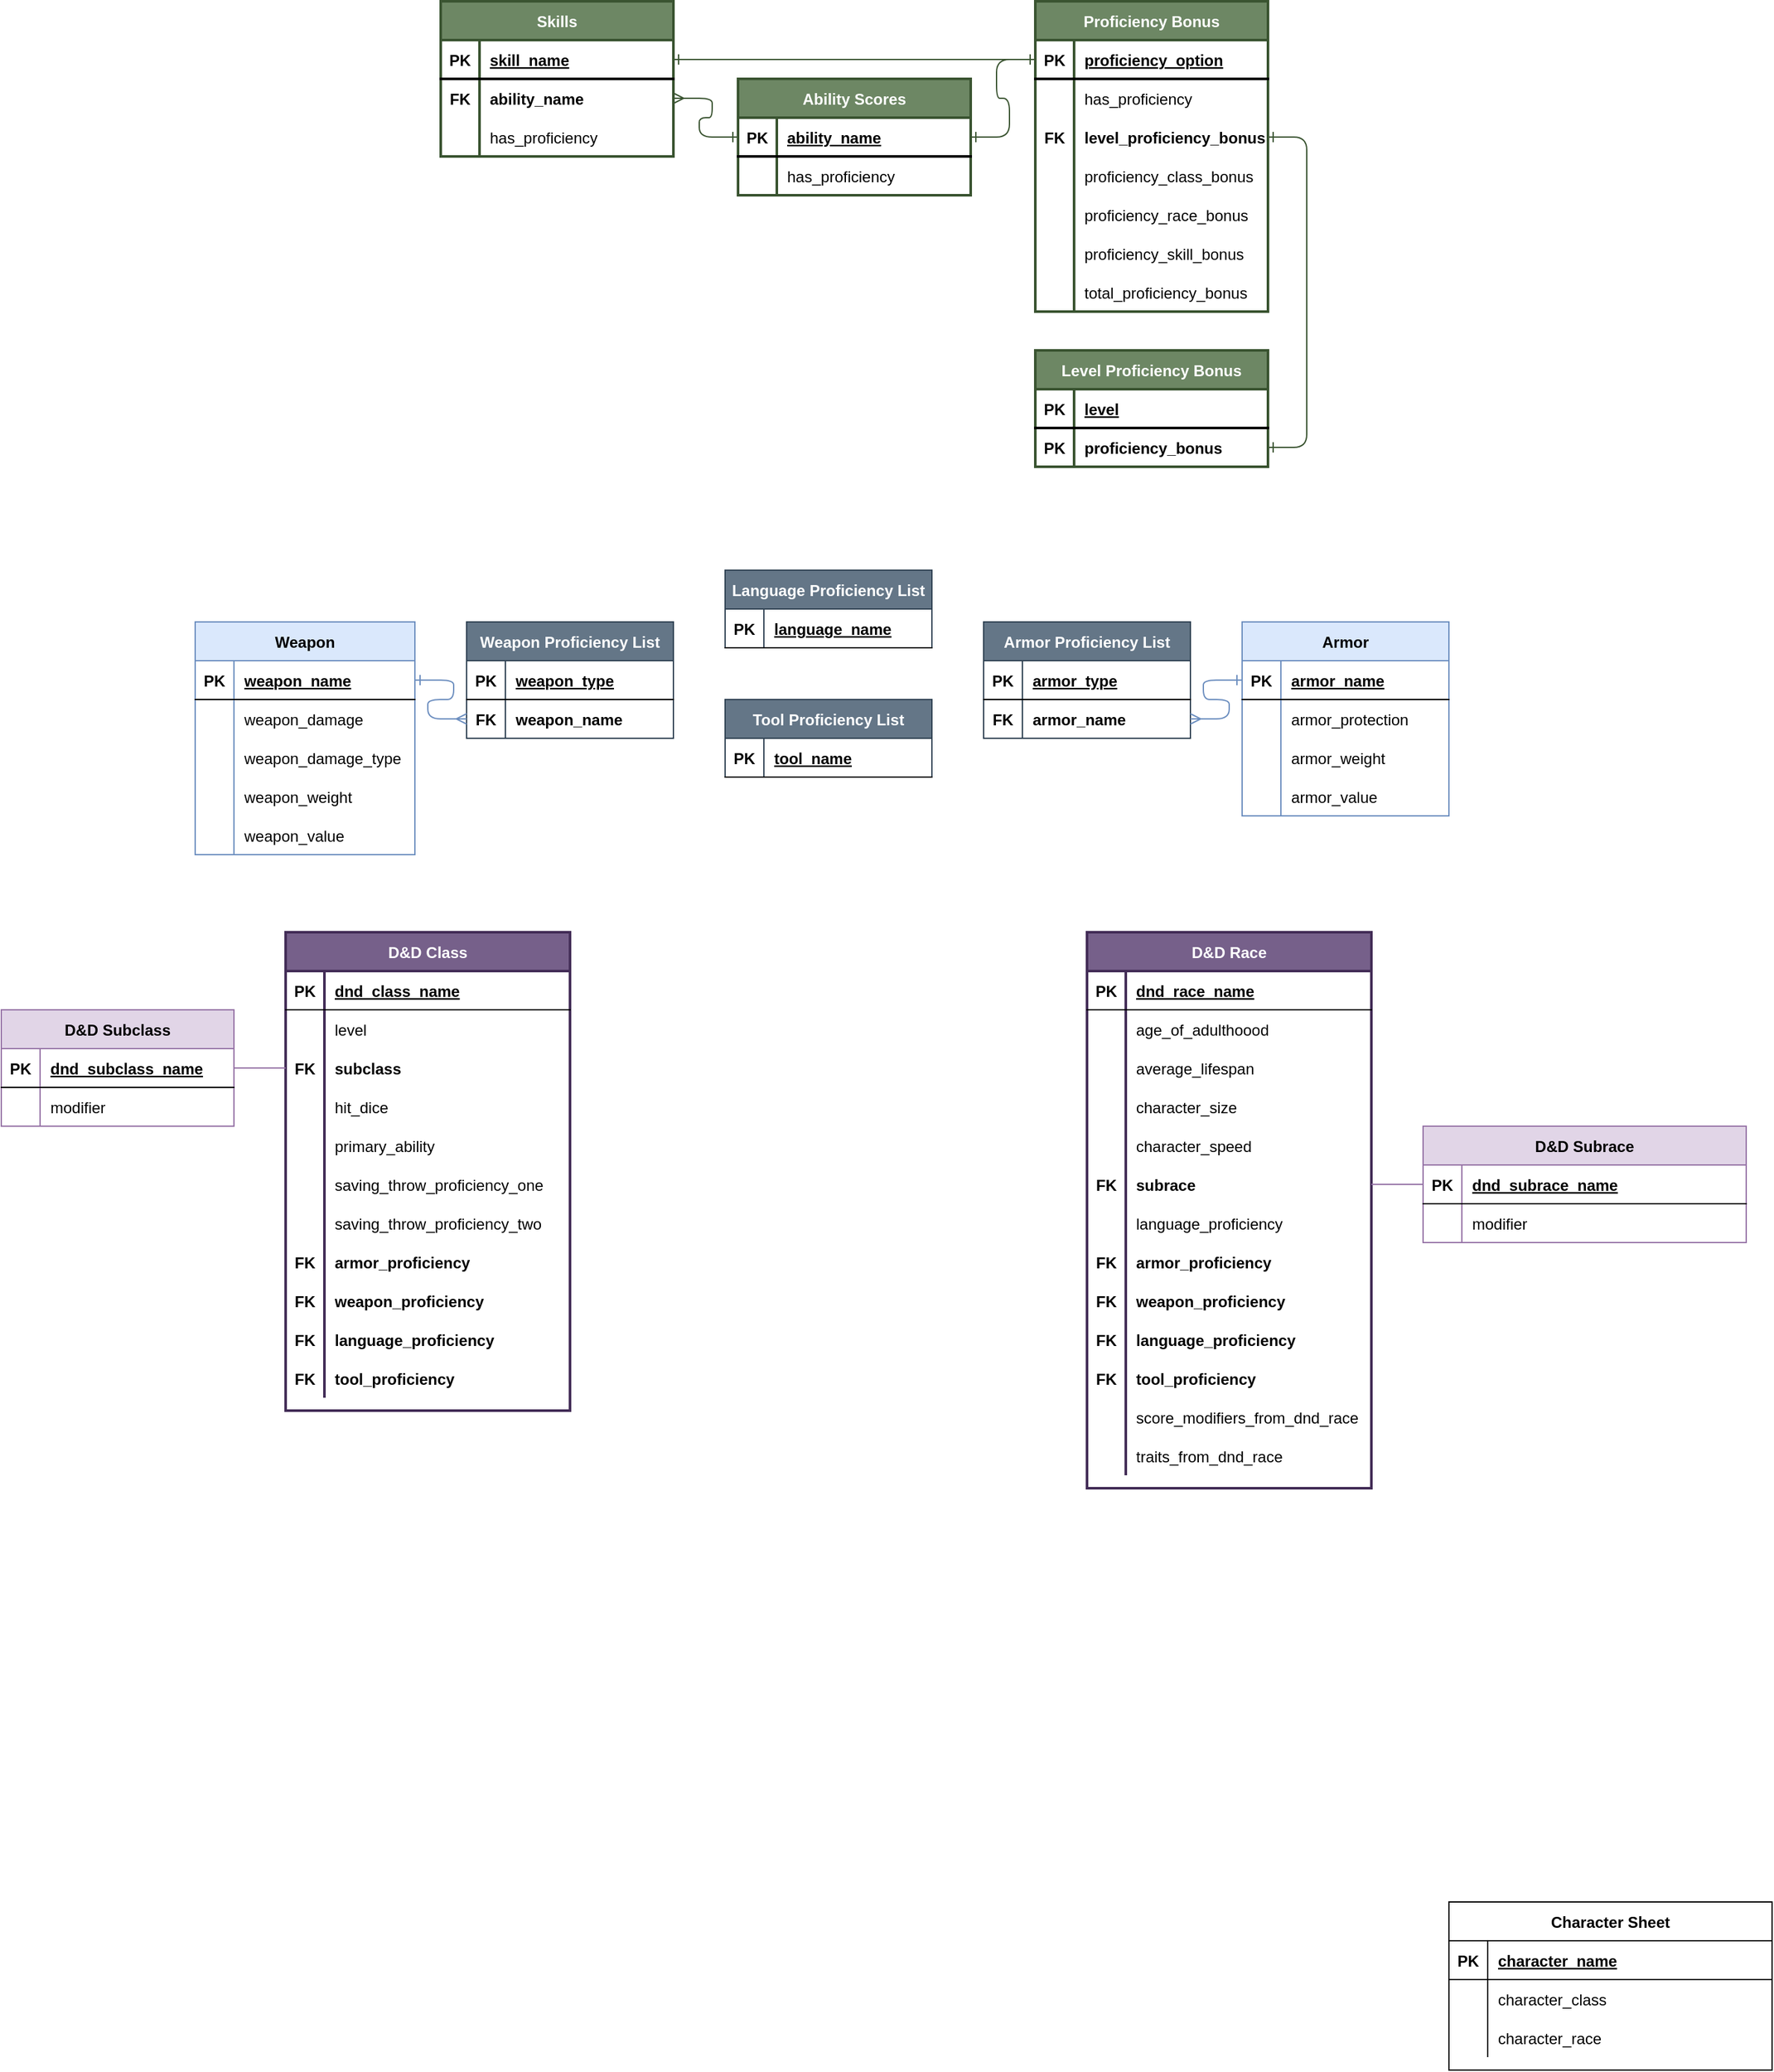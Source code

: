 <mxfile version="20.6.0" type="github">
  <diagram id="R2lEEEUBdFMjLlhIrx00" name="Page-1">
    <mxGraphModel dx="1011" dy="1870" grid="1" gridSize="10" guides="1" tooltips="1" connect="1" arrows="1" fold="1" page="1" pageScale="1" pageWidth="1700" pageHeight="1100" math="0" shadow="0" extFonts="Permanent Marker^https://fonts.googleapis.com/css?family=Permanent+Marker">
      <root>
        <mxCell id="0" />
        <mxCell id="1" parent="0" />
        <mxCell id="C-vyLk0tnHw3VtMMgP7b-13" value="Character Sheet" style="shape=table;startSize=30;container=1;collapsible=1;childLayout=tableLayout;fixedRows=1;rowLines=0;fontStyle=1;align=center;resizeLast=1;" parent="1" vertex="1">
          <mxGeometry x="1120" y="1030" width="250" height="130" as="geometry" />
        </mxCell>
        <mxCell id="C-vyLk0tnHw3VtMMgP7b-14" value="" style="shape=partialRectangle;collapsible=0;dropTarget=0;pointerEvents=0;fillColor=none;points=[[0,0.5],[1,0.5]];portConstraint=eastwest;top=0;left=0;right=0;bottom=1;" parent="C-vyLk0tnHw3VtMMgP7b-13" vertex="1">
          <mxGeometry y="30" width="250" height="30" as="geometry" />
        </mxCell>
        <mxCell id="C-vyLk0tnHw3VtMMgP7b-15" value="PK" style="shape=partialRectangle;overflow=hidden;connectable=0;fillColor=none;top=0;left=0;bottom=0;right=0;fontStyle=1;" parent="C-vyLk0tnHw3VtMMgP7b-14" vertex="1">
          <mxGeometry width="30" height="30" as="geometry">
            <mxRectangle width="30" height="30" as="alternateBounds" />
          </mxGeometry>
        </mxCell>
        <mxCell id="C-vyLk0tnHw3VtMMgP7b-16" value="character_name" style="shape=partialRectangle;overflow=hidden;connectable=0;fillColor=none;top=0;left=0;bottom=0;right=0;align=left;spacingLeft=6;fontStyle=5;" parent="C-vyLk0tnHw3VtMMgP7b-14" vertex="1">
          <mxGeometry x="30" width="220" height="30" as="geometry">
            <mxRectangle width="220" height="30" as="alternateBounds" />
          </mxGeometry>
        </mxCell>
        <mxCell id="C-vyLk0tnHw3VtMMgP7b-17" value="" style="shape=partialRectangle;collapsible=0;dropTarget=0;pointerEvents=0;fillColor=none;points=[[0,0.5],[1,0.5]];portConstraint=eastwest;top=0;left=0;right=0;bottom=0;" parent="C-vyLk0tnHw3VtMMgP7b-13" vertex="1">
          <mxGeometry y="60" width="250" height="30" as="geometry" />
        </mxCell>
        <mxCell id="C-vyLk0tnHw3VtMMgP7b-18" value="" style="shape=partialRectangle;overflow=hidden;connectable=0;fillColor=none;top=0;left=0;bottom=0;right=0;" parent="C-vyLk0tnHw3VtMMgP7b-17" vertex="1">
          <mxGeometry width="30" height="30" as="geometry">
            <mxRectangle width="30" height="30" as="alternateBounds" />
          </mxGeometry>
        </mxCell>
        <mxCell id="C-vyLk0tnHw3VtMMgP7b-19" value="character_class" style="shape=partialRectangle;overflow=hidden;connectable=0;fillColor=none;top=0;left=0;bottom=0;right=0;align=left;spacingLeft=6;" parent="C-vyLk0tnHw3VtMMgP7b-17" vertex="1">
          <mxGeometry x="30" width="220" height="30" as="geometry">
            <mxRectangle width="220" height="30" as="alternateBounds" />
          </mxGeometry>
        </mxCell>
        <mxCell id="C-vyLk0tnHw3VtMMgP7b-20" value="" style="shape=partialRectangle;collapsible=0;dropTarget=0;pointerEvents=0;fillColor=none;points=[[0,0.5],[1,0.5]];portConstraint=eastwest;top=0;left=0;right=0;bottom=0;" parent="C-vyLk0tnHw3VtMMgP7b-13" vertex="1">
          <mxGeometry y="90" width="250" height="30" as="geometry" />
        </mxCell>
        <mxCell id="C-vyLk0tnHw3VtMMgP7b-21" value="" style="shape=partialRectangle;overflow=hidden;connectable=0;fillColor=none;top=0;left=0;bottom=0;right=0;" parent="C-vyLk0tnHw3VtMMgP7b-20" vertex="1">
          <mxGeometry width="30" height="30" as="geometry">
            <mxRectangle width="30" height="30" as="alternateBounds" />
          </mxGeometry>
        </mxCell>
        <mxCell id="C-vyLk0tnHw3VtMMgP7b-22" value="character_race" style="shape=partialRectangle;overflow=hidden;connectable=0;fillColor=none;top=0;left=0;bottom=0;right=0;align=left;spacingLeft=6;" parent="C-vyLk0tnHw3VtMMgP7b-20" vertex="1">
          <mxGeometry x="30" width="220" height="30" as="geometry">
            <mxRectangle width="220" height="30" as="alternateBounds" />
          </mxGeometry>
        </mxCell>
        <mxCell id="C-vyLk0tnHw3VtMMgP7b-23" value="D&amp;D Class" style="shape=table;startSize=30;container=1;collapsible=1;childLayout=tableLayout;fixedRows=1;rowLines=0;fontStyle=1;align=center;resizeLast=1;strokeWidth=2;fillColor=#76608a;fontColor=#ffffff;strokeColor=#432D57;" parent="1" vertex="1">
          <mxGeometry x="220" y="280" width="220" height="370" as="geometry" />
        </mxCell>
        <mxCell id="C-vyLk0tnHw3VtMMgP7b-24" value="" style="shape=partialRectangle;collapsible=0;dropTarget=0;pointerEvents=0;fillColor=none;points=[[0,0.5],[1,0.5]];portConstraint=eastwest;top=0;left=0;right=0;bottom=1;" parent="C-vyLk0tnHw3VtMMgP7b-23" vertex="1">
          <mxGeometry y="30" width="220" height="30" as="geometry" />
        </mxCell>
        <mxCell id="C-vyLk0tnHw3VtMMgP7b-25" value="PK" style="shape=partialRectangle;overflow=hidden;connectable=0;fillColor=none;top=0;left=0;bottom=0;right=0;fontStyle=1;" parent="C-vyLk0tnHw3VtMMgP7b-24" vertex="1">
          <mxGeometry width="30" height="30" as="geometry">
            <mxRectangle width="30" height="30" as="alternateBounds" />
          </mxGeometry>
        </mxCell>
        <mxCell id="C-vyLk0tnHw3VtMMgP7b-26" value="dnd_class_name" style="shape=partialRectangle;overflow=hidden;connectable=0;fillColor=none;top=0;left=0;bottom=0;right=0;align=left;spacingLeft=6;fontStyle=5;" parent="C-vyLk0tnHw3VtMMgP7b-24" vertex="1">
          <mxGeometry x="30" width="190" height="30" as="geometry">
            <mxRectangle width="190" height="30" as="alternateBounds" />
          </mxGeometry>
        </mxCell>
        <mxCell id="C-vyLk0tnHw3VtMMgP7b-27" value="" style="shape=partialRectangle;collapsible=0;dropTarget=0;pointerEvents=0;fillColor=none;points=[[0,0.5],[1,0.5]];portConstraint=eastwest;top=0;left=0;right=0;bottom=0;" parent="C-vyLk0tnHw3VtMMgP7b-23" vertex="1">
          <mxGeometry y="60" width="220" height="30" as="geometry" />
        </mxCell>
        <mxCell id="C-vyLk0tnHw3VtMMgP7b-28" value="" style="shape=partialRectangle;overflow=hidden;connectable=0;fillColor=none;top=0;left=0;bottom=0;right=0;" parent="C-vyLk0tnHw3VtMMgP7b-27" vertex="1">
          <mxGeometry width="30" height="30" as="geometry">
            <mxRectangle width="30" height="30" as="alternateBounds" />
          </mxGeometry>
        </mxCell>
        <mxCell id="C-vyLk0tnHw3VtMMgP7b-29" value="level   " style="shape=partialRectangle;overflow=hidden;connectable=0;fillColor=none;top=0;left=0;bottom=0;right=0;align=left;spacingLeft=6;" parent="C-vyLk0tnHw3VtMMgP7b-27" vertex="1">
          <mxGeometry x="30" width="190" height="30" as="geometry">
            <mxRectangle width="190" height="30" as="alternateBounds" />
          </mxGeometry>
        </mxCell>
        <mxCell id="EFIXCXd8qCfW1A6lMdy_-7" style="shape=partialRectangle;collapsible=0;dropTarget=0;pointerEvents=0;fillColor=none;points=[[0,0.5],[1,0.5]];portConstraint=eastwest;top=0;left=0;right=0;bottom=0;" parent="C-vyLk0tnHw3VtMMgP7b-23" vertex="1">
          <mxGeometry y="90" width="220" height="30" as="geometry" />
        </mxCell>
        <mxCell id="EFIXCXd8qCfW1A6lMdy_-8" value="FK" style="shape=partialRectangle;overflow=hidden;connectable=0;fillColor=none;top=0;left=0;bottom=0;right=0;fontStyle=1" parent="EFIXCXd8qCfW1A6lMdy_-7" vertex="1">
          <mxGeometry width="30" height="30" as="geometry">
            <mxRectangle width="30" height="30" as="alternateBounds" />
          </mxGeometry>
        </mxCell>
        <mxCell id="EFIXCXd8qCfW1A6lMdy_-9" value="subclass   " style="shape=partialRectangle;overflow=hidden;connectable=0;fillColor=none;top=0;left=0;bottom=0;right=0;align=left;spacingLeft=6;fontStyle=1" parent="EFIXCXd8qCfW1A6lMdy_-7" vertex="1">
          <mxGeometry x="30" width="190" height="30" as="geometry">
            <mxRectangle width="190" height="30" as="alternateBounds" />
          </mxGeometry>
        </mxCell>
        <mxCell id="EFIXCXd8qCfW1A6lMdy_-11" style="shape=partialRectangle;collapsible=0;dropTarget=0;pointerEvents=0;fillColor=none;points=[[0,0.5],[1,0.5]];portConstraint=eastwest;top=0;left=0;right=0;bottom=0;" parent="C-vyLk0tnHw3VtMMgP7b-23" vertex="1">
          <mxGeometry y="120" width="220" height="30" as="geometry" />
        </mxCell>
        <mxCell id="EFIXCXd8qCfW1A6lMdy_-12" style="shape=partialRectangle;overflow=hidden;connectable=0;fillColor=none;top=0;left=0;bottom=0;right=0;" parent="EFIXCXd8qCfW1A6lMdy_-11" vertex="1">
          <mxGeometry width="30" height="30" as="geometry">
            <mxRectangle width="30" height="30" as="alternateBounds" />
          </mxGeometry>
        </mxCell>
        <mxCell id="EFIXCXd8qCfW1A6lMdy_-13" value="hit_dice" style="shape=partialRectangle;overflow=hidden;connectable=0;fillColor=none;top=0;left=0;bottom=0;right=0;align=left;spacingLeft=6;" parent="EFIXCXd8qCfW1A6lMdy_-11" vertex="1">
          <mxGeometry x="30" width="190" height="30" as="geometry">
            <mxRectangle width="190" height="30" as="alternateBounds" />
          </mxGeometry>
        </mxCell>
        <mxCell id="EFIXCXd8qCfW1A6lMdy_-15" style="shape=partialRectangle;collapsible=0;dropTarget=0;pointerEvents=0;fillColor=none;points=[[0,0.5],[1,0.5]];portConstraint=eastwest;top=0;left=0;right=0;bottom=0;" parent="C-vyLk0tnHw3VtMMgP7b-23" vertex="1">
          <mxGeometry y="150" width="220" height="30" as="geometry" />
        </mxCell>
        <mxCell id="EFIXCXd8qCfW1A6lMdy_-16" style="shape=partialRectangle;overflow=hidden;connectable=0;fillColor=none;top=0;left=0;bottom=0;right=0;" parent="EFIXCXd8qCfW1A6lMdy_-15" vertex="1">
          <mxGeometry width="30" height="30" as="geometry">
            <mxRectangle width="30" height="30" as="alternateBounds" />
          </mxGeometry>
        </mxCell>
        <mxCell id="EFIXCXd8qCfW1A6lMdy_-17" value="primary_ability   " style="shape=partialRectangle;overflow=hidden;connectable=0;fillColor=none;top=0;left=0;bottom=0;right=0;align=left;spacingLeft=6;" parent="EFIXCXd8qCfW1A6lMdy_-15" vertex="1">
          <mxGeometry x="30" width="190" height="30" as="geometry">
            <mxRectangle width="190" height="30" as="alternateBounds" />
          </mxGeometry>
        </mxCell>
        <mxCell id="EFIXCXd8qCfW1A6lMdy_-19" style="shape=partialRectangle;collapsible=0;dropTarget=0;pointerEvents=0;fillColor=none;points=[[0,0.5],[1,0.5]];portConstraint=eastwest;top=0;left=0;right=0;bottom=0;" parent="C-vyLk0tnHw3VtMMgP7b-23" vertex="1">
          <mxGeometry y="180" width="220" height="30" as="geometry" />
        </mxCell>
        <mxCell id="EFIXCXd8qCfW1A6lMdy_-20" style="shape=partialRectangle;overflow=hidden;connectable=0;fillColor=none;top=0;left=0;bottom=0;right=0;" parent="EFIXCXd8qCfW1A6lMdy_-19" vertex="1">
          <mxGeometry width="30" height="30" as="geometry">
            <mxRectangle width="30" height="30" as="alternateBounds" />
          </mxGeometry>
        </mxCell>
        <mxCell id="EFIXCXd8qCfW1A6lMdy_-21" value="saving_throw_proficiency_one" style="shape=partialRectangle;overflow=hidden;connectable=0;fillColor=none;top=0;left=0;bottom=0;right=0;align=left;spacingLeft=6;" parent="EFIXCXd8qCfW1A6lMdy_-19" vertex="1">
          <mxGeometry x="30" width="190" height="30" as="geometry">
            <mxRectangle width="190" height="30" as="alternateBounds" />
          </mxGeometry>
        </mxCell>
        <mxCell id="EFIXCXd8qCfW1A6lMdy_-23" style="shape=partialRectangle;collapsible=0;dropTarget=0;pointerEvents=0;fillColor=none;points=[[0,0.5],[1,0.5]];portConstraint=eastwest;top=0;left=0;right=0;bottom=0;" parent="C-vyLk0tnHw3VtMMgP7b-23" vertex="1">
          <mxGeometry y="210" width="220" height="30" as="geometry" />
        </mxCell>
        <mxCell id="EFIXCXd8qCfW1A6lMdy_-24" style="shape=partialRectangle;overflow=hidden;connectable=0;fillColor=none;top=0;left=0;bottom=0;right=0;" parent="EFIXCXd8qCfW1A6lMdy_-23" vertex="1">
          <mxGeometry width="30" height="30" as="geometry">
            <mxRectangle width="30" height="30" as="alternateBounds" />
          </mxGeometry>
        </mxCell>
        <mxCell id="EFIXCXd8qCfW1A6lMdy_-25" value="saving_throw_proficiency_two " style="shape=partialRectangle;overflow=hidden;connectable=0;fillColor=none;top=0;left=0;bottom=0;right=0;align=left;spacingLeft=6;" parent="EFIXCXd8qCfW1A6lMdy_-23" vertex="1">
          <mxGeometry x="30" width="190" height="30" as="geometry">
            <mxRectangle width="190" height="30" as="alternateBounds" />
          </mxGeometry>
        </mxCell>
        <mxCell id="EFIXCXd8qCfW1A6lMdy_-74" style="shape=partialRectangle;collapsible=0;dropTarget=0;pointerEvents=0;fillColor=none;points=[[0,0.5],[1,0.5]];portConstraint=eastwest;top=0;left=0;right=0;bottom=0;" parent="C-vyLk0tnHw3VtMMgP7b-23" vertex="1">
          <mxGeometry y="240" width="220" height="30" as="geometry" />
        </mxCell>
        <mxCell id="EFIXCXd8qCfW1A6lMdy_-75" value="FK" style="shape=partialRectangle;overflow=hidden;connectable=0;fillColor=none;top=0;left=0;bottom=0;right=0;fontStyle=1" parent="EFIXCXd8qCfW1A6lMdy_-74" vertex="1">
          <mxGeometry width="30" height="30" as="geometry">
            <mxRectangle width="30" height="30" as="alternateBounds" />
          </mxGeometry>
        </mxCell>
        <mxCell id="EFIXCXd8qCfW1A6lMdy_-76" value="armor_proficiency" style="shape=partialRectangle;overflow=hidden;connectable=0;fillColor=none;top=0;left=0;bottom=0;right=0;align=left;spacingLeft=6;fontStyle=1" parent="EFIXCXd8qCfW1A6lMdy_-74" vertex="1">
          <mxGeometry x="30" width="190" height="30" as="geometry">
            <mxRectangle width="190" height="30" as="alternateBounds" />
          </mxGeometry>
        </mxCell>
        <mxCell id="EFIXCXd8qCfW1A6lMdy_-78" style="shape=partialRectangle;collapsible=0;dropTarget=0;pointerEvents=0;fillColor=none;points=[[0,0.5],[1,0.5]];portConstraint=eastwest;top=0;left=0;right=0;bottom=0;" parent="C-vyLk0tnHw3VtMMgP7b-23" vertex="1">
          <mxGeometry y="270" width="220" height="30" as="geometry" />
        </mxCell>
        <mxCell id="EFIXCXd8qCfW1A6lMdy_-79" value="FK" style="shape=partialRectangle;overflow=hidden;connectable=0;fillColor=none;top=0;left=0;bottom=0;right=0;fontStyle=1" parent="EFIXCXd8qCfW1A6lMdy_-78" vertex="1">
          <mxGeometry width="30" height="30" as="geometry">
            <mxRectangle width="30" height="30" as="alternateBounds" />
          </mxGeometry>
        </mxCell>
        <mxCell id="EFIXCXd8qCfW1A6lMdy_-80" value="weapon_proficiency" style="shape=partialRectangle;overflow=hidden;connectable=0;fillColor=none;top=0;left=0;bottom=0;right=0;align=left;spacingLeft=6;fontStyle=1" parent="EFIXCXd8qCfW1A6lMdy_-78" vertex="1">
          <mxGeometry x="30" width="190" height="30" as="geometry">
            <mxRectangle width="190" height="30" as="alternateBounds" />
          </mxGeometry>
        </mxCell>
        <mxCell id="rZimayjNVJjg97g12Bw1-11" style="shape=partialRectangle;collapsible=0;dropTarget=0;pointerEvents=0;fillColor=none;points=[[0,0.5],[1,0.5]];portConstraint=eastwest;top=0;left=0;right=0;bottom=0;" parent="C-vyLk0tnHw3VtMMgP7b-23" vertex="1">
          <mxGeometry y="300" width="220" height="30" as="geometry" />
        </mxCell>
        <mxCell id="rZimayjNVJjg97g12Bw1-12" value="FK" style="shape=partialRectangle;overflow=hidden;connectable=0;fillColor=none;top=0;left=0;bottom=0;right=0;fontStyle=1" parent="rZimayjNVJjg97g12Bw1-11" vertex="1">
          <mxGeometry width="30" height="30" as="geometry">
            <mxRectangle width="30" height="30" as="alternateBounds" />
          </mxGeometry>
        </mxCell>
        <mxCell id="rZimayjNVJjg97g12Bw1-13" value="language_proficiency" style="shape=partialRectangle;overflow=hidden;connectable=0;fillColor=none;top=0;left=0;bottom=0;right=0;align=left;spacingLeft=6;fontStyle=1" parent="rZimayjNVJjg97g12Bw1-11" vertex="1">
          <mxGeometry x="30" width="190" height="30" as="geometry">
            <mxRectangle width="190" height="30" as="alternateBounds" />
          </mxGeometry>
        </mxCell>
        <mxCell id="rZimayjNVJjg97g12Bw1-14" style="shape=partialRectangle;collapsible=0;dropTarget=0;pointerEvents=0;fillColor=none;points=[[0,0.5],[1,0.5]];portConstraint=eastwest;top=0;left=0;right=0;bottom=0;" parent="C-vyLk0tnHw3VtMMgP7b-23" vertex="1">
          <mxGeometry y="330" width="220" height="30" as="geometry" />
        </mxCell>
        <mxCell id="rZimayjNVJjg97g12Bw1-15" value="FK" style="shape=partialRectangle;overflow=hidden;connectable=0;fillColor=none;top=0;left=0;bottom=0;right=0;fontStyle=1" parent="rZimayjNVJjg97g12Bw1-14" vertex="1">
          <mxGeometry width="30" height="30" as="geometry">
            <mxRectangle width="30" height="30" as="alternateBounds" />
          </mxGeometry>
        </mxCell>
        <mxCell id="rZimayjNVJjg97g12Bw1-16" value="tool_proficiency" style="shape=partialRectangle;overflow=hidden;connectable=0;fillColor=none;top=0;left=0;bottom=0;right=0;align=left;spacingLeft=6;fontStyle=1" parent="rZimayjNVJjg97g12Bw1-14" vertex="1">
          <mxGeometry x="30" width="190" height="30" as="geometry">
            <mxRectangle width="190" height="30" as="alternateBounds" />
          </mxGeometry>
        </mxCell>
        <mxCell id="EFIXCXd8qCfW1A6lMdy_-37" value="D&amp;D Subclass" style="shape=table;startSize=30;container=1;collapsible=1;childLayout=tableLayout;fixedRows=1;rowLines=0;fontStyle=1;align=center;resizeLast=1;fillColor=#e1d5e7;strokeColor=#9673a6;" parent="1" vertex="1">
          <mxGeometry y="340" width="180" height="90" as="geometry" />
        </mxCell>
        <mxCell id="EFIXCXd8qCfW1A6lMdy_-38" value="" style="shape=tableRow;horizontal=0;startSize=0;swimlaneHead=0;swimlaneBody=0;fillColor=none;collapsible=0;dropTarget=0;points=[[0,0.5],[1,0.5]];portConstraint=eastwest;top=0;left=0;right=0;bottom=1;" parent="EFIXCXd8qCfW1A6lMdy_-37" vertex="1">
          <mxGeometry y="30" width="180" height="30" as="geometry" />
        </mxCell>
        <mxCell id="EFIXCXd8qCfW1A6lMdy_-39" value="PK" style="shape=partialRectangle;connectable=0;fillColor=none;top=0;left=0;bottom=0;right=0;fontStyle=1;overflow=hidden;" parent="EFIXCXd8qCfW1A6lMdy_-38" vertex="1">
          <mxGeometry width="30" height="30" as="geometry">
            <mxRectangle width="30" height="30" as="alternateBounds" />
          </mxGeometry>
        </mxCell>
        <mxCell id="EFIXCXd8qCfW1A6lMdy_-40" value="dnd_subclass_name" style="shape=partialRectangle;connectable=0;fillColor=none;top=0;left=0;bottom=0;right=0;align=left;spacingLeft=6;fontStyle=5;overflow=hidden;" parent="EFIXCXd8qCfW1A6lMdy_-38" vertex="1">
          <mxGeometry x="30" width="150" height="30" as="geometry">
            <mxRectangle width="150" height="30" as="alternateBounds" />
          </mxGeometry>
        </mxCell>
        <mxCell id="EFIXCXd8qCfW1A6lMdy_-41" value="" style="shape=tableRow;horizontal=0;startSize=0;swimlaneHead=0;swimlaneBody=0;fillColor=none;collapsible=0;dropTarget=0;points=[[0,0.5],[1,0.5]];portConstraint=eastwest;top=0;left=0;right=0;bottom=0;" parent="EFIXCXd8qCfW1A6lMdy_-37" vertex="1">
          <mxGeometry y="60" width="180" height="30" as="geometry" />
        </mxCell>
        <mxCell id="EFIXCXd8qCfW1A6lMdy_-42" value="" style="shape=partialRectangle;connectable=0;fillColor=none;top=0;left=0;bottom=0;right=0;editable=1;overflow=hidden;" parent="EFIXCXd8qCfW1A6lMdy_-41" vertex="1">
          <mxGeometry width="30" height="30" as="geometry">
            <mxRectangle width="30" height="30" as="alternateBounds" />
          </mxGeometry>
        </mxCell>
        <mxCell id="EFIXCXd8qCfW1A6lMdy_-43" value="modifier" style="shape=partialRectangle;connectable=0;fillColor=none;top=0;left=0;bottom=0;right=0;align=left;spacingLeft=6;overflow=hidden;" parent="EFIXCXd8qCfW1A6lMdy_-41" vertex="1">
          <mxGeometry x="30" width="150" height="30" as="geometry">
            <mxRectangle width="150" height="30" as="alternateBounds" />
          </mxGeometry>
        </mxCell>
        <mxCell id="EFIXCXd8qCfW1A6lMdy_-83" value="Weapon Proficiency List" style="shape=table;startSize=30;container=1;collapsible=1;childLayout=tableLayout;fixedRows=1;rowLines=0;fontStyle=1;align=center;resizeLast=1;fillColor=#647687;strokeColor=#314354;fontColor=#ffffff;" parent="1" vertex="1">
          <mxGeometry x="360" y="40" width="160" height="90" as="geometry" />
        </mxCell>
        <mxCell id="EFIXCXd8qCfW1A6lMdy_-84" value="" style="shape=tableRow;horizontal=0;startSize=0;swimlaneHead=0;swimlaneBody=0;fillColor=none;collapsible=0;dropTarget=0;points=[[0,0.5],[1,0.5]];portConstraint=eastwest;top=0;left=0;right=0;bottom=1;" parent="EFIXCXd8qCfW1A6lMdy_-83" vertex="1">
          <mxGeometry y="30" width="160" height="30" as="geometry" />
        </mxCell>
        <mxCell id="EFIXCXd8qCfW1A6lMdy_-85" value="PK" style="shape=partialRectangle;connectable=0;fillColor=none;top=0;left=0;bottom=0;right=0;fontStyle=1;overflow=hidden;" parent="EFIXCXd8qCfW1A6lMdy_-84" vertex="1">
          <mxGeometry width="30" height="30" as="geometry">
            <mxRectangle width="30" height="30" as="alternateBounds" />
          </mxGeometry>
        </mxCell>
        <mxCell id="EFIXCXd8qCfW1A6lMdy_-86" value="weapon_type" style="shape=partialRectangle;connectable=0;fillColor=none;top=0;left=0;bottom=0;right=0;align=left;spacingLeft=6;fontStyle=5;overflow=hidden;" parent="EFIXCXd8qCfW1A6lMdy_-84" vertex="1">
          <mxGeometry x="30" width="130" height="30" as="geometry">
            <mxRectangle width="130" height="30" as="alternateBounds" />
          </mxGeometry>
        </mxCell>
        <mxCell id="EFIXCXd8qCfW1A6lMdy_-87" value="" style="shape=tableRow;horizontal=0;startSize=0;swimlaneHead=0;swimlaneBody=0;fillColor=none;collapsible=0;dropTarget=0;points=[[0,0.5],[1,0.5]];portConstraint=eastwest;top=0;left=0;right=0;bottom=0;" parent="EFIXCXd8qCfW1A6lMdy_-83" vertex="1">
          <mxGeometry y="60" width="160" height="30" as="geometry" />
        </mxCell>
        <mxCell id="EFIXCXd8qCfW1A6lMdy_-88" value="FK" style="shape=partialRectangle;connectable=0;fillColor=none;top=0;left=0;bottom=0;right=0;editable=1;overflow=hidden;fontStyle=1" parent="EFIXCXd8qCfW1A6lMdy_-87" vertex="1">
          <mxGeometry width="30" height="30" as="geometry">
            <mxRectangle width="30" height="30" as="alternateBounds" />
          </mxGeometry>
        </mxCell>
        <mxCell id="EFIXCXd8qCfW1A6lMdy_-89" value="weapon_name" style="shape=partialRectangle;connectable=0;fillColor=none;top=0;left=0;bottom=0;right=0;align=left;spacingLeft=6;overflow=hidden;fontStyle=1" parent="EFIXCXd8qCfW1A6lMdy_-87" vertex="1">
          <mxGeometry x="30" width="130" height="30" as="geometry">
            <mxRectangle width="130" height="30" as="alternateBounds" />
          </mxGeometry>
        </mxCell>
        <mxCell id="EFIXCXd8qCfW1A6lMdy_-94" value="D&amp;D Race" style="shape=table;startSize=30;container=1;collapsible=1;childLayout=tableLayout;fixedRows=1;rowLines=0;fontStyle=1;align=center;resizeLast=1;strokeWidth=2;fillColor=#76608a;fontColor=#ffffff;strokeColor=#432D57;" parent="1" vertex="1">
          <mxGeometry x="840" y="280" width="220" height="430" as="geometry" />
        </mxCell>
        <mxCell id="EFIXCXd8qCfW1A6lMdy_-95" value="" style="shape=partialRectangle;collapsible=0;dropTarget=0;pointerEvents=0;fillColor=none;points=[[0,0.5],[1,0.5]];portConstraint=eastwest;top=0;left=0;right=0;bottom=1;" parent="EFIXCXd8qCfW1A6lMdy_-94" vertex="1">
          <mxGeometry y="30" width="220" height="30" as="geometry" />
        </mxCell>
        <mxCell id="EFIXCXd8qCfW1A6lMdy_-96" value="PK" style="shape=partialRectangle;overflow=hidden;connectable=0;fillColor=none;top=0;left=0;bottom=0;right=0;fontStyle=1;" parent="EFIXCXd8qCfW1A6lMdy_-95" vertex="1">
          <mxGeometry width="30" height="30" as="geometry">
            <mxRectangle width="30" height="30" as="alternateBounds" />
          </mxGeometry>
        </mxCell>
        <mxCell id="EFIXCXd8qCfW1A6lMdy_-97" value="dnd_race_name" style="shape=partialRectangle;overflow=hidden;connectable=0;fillColor=none;top=0;left=0;bottom=0;right=0;align=left;spacingLeft=6;fontStyle=5;" parent="EFIXCXd8qCfW1A6lMdy_-95" vertex="1">
          <mxGeometry x="30" width="190" height="30" as="geometry">
            <mxRectangle width="190" height="30" as="alternateBounds" />
          </mxGeometry>
        </mxCell>
        <mxCell id="EFIXCXd8qCfW1A6lMdy_-99" value="" style="shape=partialRectangle;collapsible=0;dropTarget=0;pointerEvents=0;fillColor=none;points=[[0,0.5],[1,0.5]];portConstraint=eastwest;top=0;left=0;right=0;bottom=0;" parent="EFIXCXd8qCfW1A6lMdy_-94" vertex="1">
          <mxGeometry y="60" width="220" height="30" as="geometry" />
        </mxCell>
        <mxCell id="EFIXCXd8qCfW1A6lMdy_-100" value="" style="shape=partialRectangle;overflow=hidden;connectable=0;fillColor=none;top=0;left=0;bottom=0;right=0;" parent="EFIXCXd8qCfW1A6lMdy_-99" vertex="1">
          <mxGeometry width="30" height="30" as="geometry">
            <mxRectangle width="30" height="30" as="alternateBounds" />
          </mxGeometry>
        </mxCell>
        <mxCell id="EFIXCXd8qCfW1A6lMdy_-101" value="age_of_adulthoood" style="shape=partialRectangle;overflow=hidden;connectable=0;fillColor=none;top=0;left=0;bottom=0;right=0;align=left;spacingLeft=6;" parent="EFIXCXd8qCfW1A6lMdy_-99" vertex="1">
          <mxGeometry x="30" width="190" height="30" as="geometry">
            <mxRectangle width="190" height="30" as="alternateBounds" />
          </mxGeometry>
        </mxCell>
        <mxCell id="EFIXCXd8qCfW1A6lMdy_-103" style="shape=partialRectangle;collapsible=0;dropTarget=0;pointerEvents=0;fillColor=none;points=[[0,0.5],[1,0.5]];portConstraint=eastwest;top=0;left=0;right=0;bottom=0;" parent="EFIXCXd8qCfW1A6lMdy_-94" vertex="1">
          <mxGeometry y="90" width="220" height="30" as="geometry" />
        </mxCell>
        <mxCell id="EFIXCXd8qCfW1A6lMdy_-104" style="shape=partialRectangle;overflow=hidden;connectable=0;fillColor=none;top=0;left=0;bottom=0;right=0;" parent="EFIXCXd8qCfW1A6lMdy_-103" vertex="1">
          <mxGeometry width="30" height="30" as="geometry">
            <mxRectangle width="30" height="30" as="alternateBounds" />
          </mxGeometry>
        </mxCell>
        <mxCell id="EFIXCXd8qCfW1A6lMdy_-105" value="average_lifespan" style="shape=partialRectangle;overflow=hidden;connectable=0;fillColor=none;top=0;left=0;bottom=0;right=0;align=left;spacingLeft=6;" parent="EFIXCXd8qCfW1A6lMdy_-103" vertex="1">
          <mxGeometry x="30" width="190" height="30" as="geometry">
            <mxRectangle width="190" height="30" as="alternateBounds" />
          </mxGeometry>
        </mxCell>
        <mxCell id="EFIXCXd8qCfW1A6lMdy_-107" style="shape=partialRectangle;collapsible=0;dropTarget=0;pointerEvents=0;fillColor=none;points=[[0,0.5],[1,0.5]];portConstraint=eastwest;top=0;left=0;right=0;bottom=0;" parent="EFIXCXd8qCfW1A6lMdy_-94" vertex="1">
          <mxGeometry y="120" width="220" height="30" as="geometry" />
        </mxCell>
        <mxCell id="EFIXCXd8qCfW1A6lMdy_-108" style="shape=partialRectangle;overflow=hidden;connectable=0;fillColor=none;top=0;left=0;bottom=0;right=0;" parent="EFIXCXd8qCfW1A6lMdy_-107" vertex="1">
          <mxGeometry width="30" height="30" as="geometry">
            <mxRectangle width="30" height="30" as="alternateBounds" />
          </mxGeometry>
        </mxCell>
        <mxCell id="EFIXCXd8qCfW1A6lMdy_-109" value="character_size" style="shape=partialRectangle;overflow=hidden;connectable=0;fillColor=none;top=0;left=0;bottom=0;right=0;align=left;spacingLeft=6;" parent="EFIXCXd8qCfW1A6lMdy_-107" vertex="1">
          <mxGeometry x="30" width="190" height="30" as="geometry">
            <mxRectangle width="190" height="30" as="alternateBounds" />
          </mxGeometry>
        </mxCell>
        <mxCell id="EFIXCXd8qCfW1A6lMdy_-111" style="shape=partialRectangle;collapsible=0;dropTarget=0;pointerEvents=0;fillColor=none;points=[[0,0.5],[1,0.5]];portConstraint=eastwest;top=0;left=0;right=0;bottom=0;" parent="EFIXCXd8qCfW1A6lMdy_-94" vertex="1">
          <mxGeometry y="150" width="220" height="30" as="geometry" />
        </mxCell>
        <mxCell id="EFIXCXd8qCfW1A6lMdy_-112" style="shape=partialRectangle;overflow=hidden;connectable=0;fillColor=none;top=0;left=0;bottom=0;right=0;" parent="EFIXCXd8qCfW1A6lMdy_-111" vertex="1">
          <mxGeometry width="30" height="30" as="geometry">
            <mxRectangle width="30" height="30" as="alternateBounds" />
          </mxGeometry>
        </mxCell>
        <mxCell id="EFIXCXd8qCfW1A6lMdy_-113" value="character_speed" style="shape=partialRectangle;overflow=hidden;connectable=0;fillColor=none;top=0;left=0;bottom=0;right=0;align=left;spacingLeft=6;" parent="EFIXCXd8qCfW1A6lMdy_-111" vertex="1">
          <mxGeometry x="30" width="190" height="30" as="geometry">
            <mxRectangle width="190" height="30" as="alternateBounds" />
          </mxGeometry>
        </mxCell>
        <mxCell id="EFIXCXd8qCfW1A6lMdy_-119" style="shape=partialRectangle;collapsible=0;dropTarget=0;pointerEvents=0;fillColor=none;points=[[0,0.5],[1,0.5]];portConstraint=eastwest;top=0;left=0;right=0;bottom=0;" parent="EFIXCXd8qCfW1A6lMdy_-94" vertex="1">
          <mxGeometry y="180" width="220" height="30" as="geometry" />
        </mxCell>
        <mxCell id="EFIXCXd8qCfW1A6lMdy_-120" value="FK" style="shape=partialRectangle;overflow=hidden;connectable=0;fillColor=none;top=0;left=0;bottom=0;right=0;fontStyle=1" parent="EFIXCXd8qCfW1A6lMdy_-119" vertex="1">
          <mxGeometry width="30" height="30" as="geometry">
            <mxRectangle width="30" height="30" as="alternateBounds" />
          </mxGeometry>
        </mxCell>
        <mxCell id="EFIXCXd8qCfW1A6lMdy_-121" value="subrace" style="shape=partialRectangle;overflow=hidden;connectable=0;fillColor=none;top=0;left=0;bottom=0;right=0;align=left;spacingLeft=6;fontStyle=1" parent="EFIXCXd8qCfW1A6lMdy_-119" vertex="1">
          <mxGeometry x="30" width="190" height="30" as="geometry">
            <mxRectangle width="190" height="30" as="alternateBounds" />
          </mxGeometry>
        </mxCell>
        <mxCell id="EFIXCXd8qCfW1A6lMdy_-115" style="shape=partialRectangle;collapsible=0;dropTarget=0;pointerEvents=0;fillColor=none;points=[[0,0.5],[1,0.5]];portConstraint=eastwest;top=0;left=0;right=0;bottom=0;" parent="EFIXCXd8qCfW1A6lMdy_-94" vertex="1">
          <mxGeometry y="210" width="220" height="30" as="geometry" />
        </mxCell>
        <mxCell id="EFIXCXd8qCfW1A6lMdy_-116" style="shape=partialRectangle;overflow=hidden;connectable=0;fillColor=none;top=0;left=0;bottom=0;right=0;" parent="EFIXCXd8qCfW1A6lMdy_-115" vertex="1">
          <mxGeometry width="30" height="30" as="geometry">
            <mxRectangle width="30" height="30" as="alternateBounds" />
          </mxGeometry>
        </mxCell>
        <mxCell id="EFIXCXd8qCfW1A6lMdy_-117" value="language_proficiency" style="shape=partialRectangle;overflow=hidden;connectable=0;fillColor=none;top=0;left=0;bottom=0;right=0;align=left;spacingLeft=6;" parent="EFIXCXd8qCfW1A6lMdy_-115" vertex="1">
          <mxGeometry x="30" width="190" height="30" as="geometry">
            <mxRectangle width="190" height="30" as="alternateBounds" />
          </mxGeometry>
        </mxCell>
        <mxCell id="EFIXCXd8qCfW1A6lMdy_-123" style="shape=partialRectangle;collapsible=0;dropTarget=0;pointerEvents=0;fillColor=none;points=[[0,0.5],[1,0.5]];portConstraint=eastwest;top=0;left=0;right=0;bottom=0;" parent="EFIXCXd8qCfW1A6lMdy_-94" vertex="1">
          <mxGeometry y="240" width="220" height="30" as="geometry" />
        </mxCell>
        <mxCell id="EFIXCXd8qCfW1A6lMdy_-124" value="FK" style="shape=partialRectangle;overflow=hidden;connectable=0;fillColor=none;top=0;left=0;bottom=0;right=0;fontStyle=1" parent="EFIXCXd8qCfW1A6lMdy_-123" vertex="1">
          <mxGeometry width="30" height="30" as="geometry">
            <mxRectangle width="30" height="30" as="alternateBounds" />
          </mxGeometry>
        </mxCell>
        <mxCell id="EFIXCXd8qCfW1A6lMdy_-125" value="armor_proficiency" style="shape=partialRectangle;overflow=hidden;connectable=0;fillColor=none;top=0;left=0;bottom=0;right=0;align=left;spacingLeft=6;fontStyle=1" parent="EFIXCXd8qCfW1A6lMdy_-123" vertex="1">
          <mxGeometry x="30" width="190" height="30" as="geometry">
            <mxRectangle width="190" height="30" as="alternateBounds" />
          </mxGeometry>
        </mxCell>
        <mxCell id="EFIXCXd8qCfW1A6lMdy_-127" style="shape=partialRectangle;collapsible=0;dropTarget=0;pointerEvents=0;fillColor=none;points=[[0,0.5],[1,0.5]];portConstraint=eastwest;top=0;left=0;right=0;bottom=0;" parent="EFIXCXd8qCfW1A6lMdy_-94" vertex="1">
          <mxGeometry y="270" width="220" height="30" as="geometry" />
        </mxCell>
        <mxCell id="EFIXCXd8qCfW1A6lMdy_-128" value="FK" style="shape=partialRectangle;overflow=hidden;connectable=0;fillColor=none;top=0;left=0;bottom=0;right=0;fontStyle=1" parent="EFIXCXd8qCfW1A6lMdy_-127" vertex="1">
          <mxGeometry width="30" height="30" as="geometry">
            <mxRectangle width="30" height="30" as="alternateBounds" />
          </mxGeometry>
        </mxCell>
        <mxCell id="EFIXCXd8qCfW1A6lMdy_-129" value="weapon_proficiency" style="shape=partialRectangle;overflow=hidden;connectable=0;fillColor=none;top=0;left=0;bottom=0;right=0;align=left;spacingLeft=6;fontStyle=1" parent="EFIXCXd8qCfW1A6lMdy_-127" vertex="1">
          <mxGeometry x="30" width="190" height="30" as="geometry">
            <mxRectangle width="190" height="30" as="alternateBounds" />
          </mxGeometry>
        </mxCell>
        <mxCell id="rZimayjNVJjg97g12Bw1-24" style="shape=partialRectangle;collapsible=0;dropTarget=0;pointerEvents=0;fillColor=none;points=[[0,0.5],[1,0.5]];portConstraint=eastwest;top=0;left=0;right=0;bottom=0;" parent="EFIXCXd8qCfW1A6lMdy_-94" vertex="1">
          <mxGeometry y="300" width="220" height="30" as="geometry" />
        </mxCell>
        <mxCell id="rZimayjNVJjg97g12Bw1-25" value="FK" style="shape=partialRectangle;overflow=hidden;connectable=0;fillColor=none;top=0;left=0;bottom=0;right=0;fontStyle=1" parent="rZimayjNVJjg97g12Bw1-24" vertex="1">
          <mxGeometry width="30" height="30" as="geometry">
            <mxRectangle width="30" height="30" as="alternateBounds" />
          </mxGeometry>
        </mxCell>
        <mxCell id="rZimayjNVJjg97g12Bw1-26" value="language_proficiency" style="shape=partialRectangle;overflow=hidden;connectable=0;fillColor=none;top=0;left=0;bottom=0;right=0;align=left;spacingLeft=6;fontStyle=1" parent="rZimayjNVJjg97g12Bw1-24" vertex="1">
          <mxGeometry x="30" width="190" height="30" as="geometry">
            <mxRectangle width="190" height="30" as="alternateBounds" />
          </mxGeometry>
        </mxCell>
        <mxCell id="rZimayjNVJjg97g12Bw1-21" style="shape=partialRectangle;collapsible=0;dropTarget=0;pointerEvents=0;fillColor=none;points=[[0,0.5],[1,0.5]];portConstraint=eastwest;top=0;left=0;right=0;bottom=0;" parent="EFIXCXd8qCfW1A6lMdy_-94" vertex="1">
          <mxGeometry y="330" width="220" height="30" as="geometry" />
        </mxCell>
        <mxCell id="rZimayjNVJjg97g12Bw1-22" value="FK" style="shape=partialRectangle;overflow=hidden;connectable=0;fillColor=none;top=0;left=0;bottom=0;right=0;fontStyle=1" parent="rZimayjNVJjg97g12Bw1-21" vertex="1">
          <mxGeometry width="30" height="30" as="geometry">
            <mxRectangle width="30" height="30" as="alternateBounds" />
          </mxGeometry>
        </mxCell>
        <mxCell id="rZimayjNVJjg97g12Bw1-23" value="tool_proficiency" style="shape=partialRectangle;overflow=hidden;connectable=0;fillColor=none;top=0;left=0;bottom=0;right=0;align=left;spacingLeft=6;fontStyle=1" parent="rZimayjNVJjg97g12Bw1-21" vertex="1">
          <mxGeometry x="30" width="190" height="30" as="geometry">
            <mxRectangle width="190" height="30" as="alternateBounds" />
          </mxGeometry>
        </mxCell>
        <mxCell id="EFIXCXd8qCfW1A6lMdy_-131" style="shape=partialRectangle;collapsible=0;dropTarget=0;pointerEvents=0;fillColor=none;points=[[0,0.5],[1,0.5]];portConstraint=eastwest;top=0;left=0;right=0;bottom=0;" parent="EFIXCXd8qCfW1A6lMdy_-94" vertex="1">
          <mxGeometry y="360" width="220" height="30" as="geometry" />
        </mxCell>
        <mxCell id="EFIXCXd8qCfW1A6lMdy_-132" style="shape=partialRectangle;overflow=hidden;connectable=0;fillColor=none;top=0;left=0;bottom=0;right=0;" parent="EFIXCXd8qCfW1A6lMdy_-131" vertex="1">
          <mxGeometry width="30" height="30" as="geometry">
            <mxRectangle width="30" height="30" as="alternateBounds" />
          </mxGeometry>
        </mxCell>
        <mxCell id="EFIXCXd8qCfW1A6lMdy_-133" value="score_modifiers_from_dnd_race" style="shape=partialRectangle;overflow=hidden;connectable=0;fillColor=none;top=0;left=0;bottom=0;right=0;align=left;spacingLeft=6;" parent="EFIXCXd8qCfW1A6lMdy_-131" vertex="1">
          <mxGeometry x="30" width="190" height="30" as="geometry">
            <mxRectangle width="190" height="30" as="alternateBounds" />
          </mxGeometry>
        </mxCell>
        <mxCell id="EFIXCXd8qCfW1A6lMdy_-134" style="shape=partialRectangle;collapsible=0;dropTarget=0;pointerEvents=0;fillColor=none;points=[[0,0.5],[1,0.5]];portConstraint=eastwest;top=0;left=0;right=0;bottom=0;" parent="EFIXCXd8qCfW1A6lMdy_-94" vertex="1">
          <mxGeometry y="390" width="220" height="30" as="geometry" />
        </mxCell>
        <mxCell id="EFIXCXd8qCfW1A6lMdy_-135" style="shape=partialRectangle;overflow=hidden;connectable=0;fillColor=none;top=0;left=0;bottom=0;right=0;" parent="EFIXCXd8qCfW1A6lMdy_-134" vertex="1">
          <mxGeometry width="30" height="30" as="geometry">
            <mxRectangle width="30" height="30" as="alternateBounds" />
          </mxGeometry>
        </mxCell>
        <mxCell id="EFIXCXd8qCfW1A6lMdy_-136" value="traits_from_dnd_race" style="shape=partialRectangle;overflow=hidden;connectable=0;fillColor=none;top=0;left=0;bottom=0;right=0;align=left;spacingLeft=6;" parent="EFIXCXd8qCfW1A6lMdy_-134" vertex="1">
          <mxGeometry x="30" width="190" height="30" as="geometry">
            <mxRectangle width="190" height="30" as="alternateBounds" />
          </mxGeometry>
        </mxCell>
        <mxCell id="EFIXCXd8qCfW1A6lMdy_-137" value="D&amp;D Subrace" style="shape=table;startSize=30;container=1;collapsible=1;childLayout=tableLayout;fixedRows=1;rowLines=0;fontStyle=1;align=center;resizeLast=1;fillColor=#e1d5e7;strokeColor=#9673a6;" parent="1" vertex="1">
          <mxGeometry x="1100" y="430" width="250" height="90" as="geometry" />
        </mxCell>
        <mxCell id="EFIXCXd8qCfW1A6lMdy_-138" value="" style="shape=tableRow;horizontal=0;startSize=0;swimlaneHead=0;swimlaneBody=0;fillColor=none;collapsible=0;dropTarget=0;points=[[0,0.5],[1,0.5]];portConstraint=eastwest;top=0;left=0;right=0;bottom=1;" parent="EFIXCXd8qCfW1A6lMdy_-137" vertex="1">
          <mxGeometry y="30" width="250" height="30" as="geometry" />
        </mxCell>
        <mxCell id="EFIXCXd8qCfW1A6lMdy_-139" value="PK" style="shape=partialRectangle;connectable=0;fillColor=none;top=0;left=0;bottom=0;right=0;fontStyle=1;overflow=hidden;" parent="EFIXCXd8qCfW1A6lMdy_-138" vertex="1">
          <mxGeometry width="30" height="30" as="geometry">
            <mxRectangle width="30" height="30" as="alternateBounds" />
          </mxGeometry>
        </mxCell>
        <mxCell id="EFIXCXd8qCfW1A6lMdy_-140" value="dnd_subrace_name" style="shape=partialRectangle;connectable=0;fillColor=none;top=0;left=0;bottom=0;right=0;align=left;spacingLeft=6;fontStyle=5;overflow=hidden;" parent="EFIXCXd8qCfW1A6lMdy_-138" vertex="1">
          <mxGeometry x="30" width="220" height="30" as="geometry">
            <mxRectangle width="220" height="30" as="alternateBounds" />
          </mxGeometry>
        </mxCell>
        <mxCell id="EFIXCXd8qCfW1A6lMdy_-141" value="" style="shape=tableRow;horizontal=0;startSize=0;swimlaneHead=0;swimlaneBody=0;fillColor=none;collapsible=0;dropTarget=0;points=[[0,0.5],[1,0.5]];portConstraint=eastwest;top=0;left=0;right=0;bottom=0;" parent="EFIXCXd8qCfW1A6lMdy_-137" vertex="1">
          <mxGeometry y="60" width="250" height="30" as="geometry" />
        </mxCell>
        <mxCell id="EFIXCXd8qCfW1A6lMdy_-142" value="" style="shape=partialRectangle;connectable=0;fillColor=none;top=0;left=0;bottom=0;right=0;editable=1;overflow=hidden;" parent="EFIXCXd8qCfW1A6lMdy_-141" vertex="1">
          <mxGeometry width="30" height="30" as="geometry">
            <mxRectangle width="30" height="30" as="alternateBounds" />
          </mxGeometry>
        </mxCell>
        <mxCell id="EFIXCXd8qCfW1A6lMdy_-143" value="modifier" style="shape=partialRectangle;connectable=0;fillColor=none;top=0;left=0;bottom=0;right=0;align=left;spacingLeft=6;overflow=hidden;" parent="EFIXCXd8qCfW1A6lMdy_-141" vertex="1">
          <mxGeometry x="30" width="220" height="30" as="geometry">
            <mxRectangle width="220" height="30" as="alternateBounds" />
          </mxGeometry>
        </mxCell>
        <mxCell id="EFIXCXd8qCfW1A6lMdy_-145" value="" style="edgeStyle=entityRelationEdgeStyle;fontSize=12;html=1;endArrow=none;startArrow=none;rounded=1;fillColor=#e1d5e7;strokeColor=#9673a6;endFill=0;startFill=0;" parent="1" source="EFIXCXd8qCfW1A6lMdy_-119" target="EFIXCXd8qCfW1A6lMdy_-138" edge="1">
          <mxGeometry width="100" height="100" relative="1" as="geometry">
            <mxPoint x="180" y="780" as="sourcePoint" />
            <mxPoint x="280" y="680" as="targetPoint" />
          </mxGeometry>
        </mxCell>
        <mxCell id="EFIXCXd8qCfW1A6lMdy_-146" value="Language Proficiency List" style="shape=table;startSize=30;container=1;collapsible=1;childLayout=tableLayout;fixedRows=1;rowLines=0;fontStyle=1;align=center;resizeLast=1;fillColor=#647687;strokeColor=#314354;fontColor=#ffffff;" parent="1" vertex="1">
          <mxGeometry x="560" width="160" height="60" as="geometry" />
        </mxCell>
        <mxCell id="EFIXCXd8qCfW1A6lMdy_-147" value="" style="shape=tableRow;horizontal=0;startSize=0;swimlaneHead=0;swimlaneBody=0;fillColor=none;collapsible=0;dropTarget=0;points=[[0,0.5],[1,0.5]];portConstraint=eastwest;top=0;left=0;right=0;bottom=1;" parent="EFIXCXd8qCfW1A6lMdy_-146" vertex="1">
          <mxGeometry y="30" width="160" height="30" as="geometry" />
        </mxCell>
        <mxCell id="EFIXCXd8qCfW1A6lMdy_-148" value="PK" style="shape=partialRectangle;connectable=0;fillColor=none;top=0;left=0;bottom=0;right=0;fontStyle=1;overflow=hidden;" parent="EFIXCXd8qCfW1A6lMdy_-147" vertex="1">
          <mxGeometry width="30" height="30" as="geometry">
            <mxRectangle width="30" height="30" as="alternateBounds" />
          </mxGeometry>
        </mxCell>
        <mxCell id="EFIXCXd8qCfW1A6lMdy_-149" value="language_name" style="shape=partialRectangle;connectable=0;fillColor=none;top=0;left=0;bottom=0;right=0;align=left;spacingLeft=6;fontStyle=5;overflow=hidden;" parent="EFIXCXd8qCfW1A6lMdy_-147" vertex="1">
          <mxGeometry x="30" width="130" height="30" as="geometry">
            <mxRectangle width="130" height="30" as="alternateBounds" />
          </mxGeometry>
        </mxCell>
        <mxCell id="rZimayjNVJjg97g12Bw1-4" value="Tool Proficiency List" style="shape=table;startSize=30;container=1;collapsible=1;childLayout=tableLayout;fixedRows=1;rowLines=0;fontStyle=1;align=center;resizeLast=1;fillColor=#647687;strokeColor=#314354;fontColor=#ffffff;" parent="1" vertex="1">
          <mxGeometry x="560" y="100" width="160" height="60" as="geometry" />
        </mxCell>
        <mxCell id="rZimayjNVJjg97g12Bw1-5" value="" style="shape=tableRow;horizontal=0;startSize=0;swimlaneHead=0;swimlaneBody=0;fillColor=none;collapsible=0;dropTarget=0;points=[[0,0.5],[1,0.5]];portConstraint=eastwest;top=0;left=0;right=0;bottom=1;" parent="rZimayjNVJjg97g12Bw1-4" vertex="1">
          <mxGeometry y="30" width="160" height="30" as="geometry" />
        </mxCell>
        <mxCell id="rZimayjNVJjg97g12Bw1-6" value="PK" style="shape=partialRectangle;connectable=0;fillColor=none;top=0;left=0;bottom=0;right=0;fontStyle=1;overflow=hidden;" parent="rZimayjNVJjg97g12Bw1-5" vertex="1">
          <mxGeometry width="30" height="30" as="geometry">
            <mxRectangle width="30" height="30" as="alternateBounds" />
          </mxGeometry>
        </mxCell>
        <mxCell id="rZimayjNVJjg97g12Bw1-7" value="tool_name" style="shape=partialRectangle;connectable=0;fillColor=none;top=0;left=0;bottom=0;right=0;align=left;spacingLeft=6;fontStyle=5;overflow=hidden;" parent="rZimayjNVJjg97g12Bw1-5" vertex="1">
          <mxGeometry x="30" width="130" height="30" as="geometry">
            <mxRectangle width="130" height="30" as="alternateBounds" />
          </mxGeometry>
        </mxCell>
        <mxCell id="rZimayjNVJjg97g12Bw1-44" value="Armor" style="shape=table;startSize=30;container=1;collapsible=1;childLayout=tableLayout;fixedRows=1;rowLines=0;fontStyle=1;align=center;resizeLast=1;fillColor=#dae8fc;strokeColor=#6c8ebf;" parent="1" vertex="1">
          <mxGeometry x="960" y="40" width="160" height="150" as="geometry" />
        </mxCell>
        <mxCell id="rZimayjNVJjg97g12Bw1-45" value="" style="shape=tableRow;horizontal=0;startSize=0;swimlaneHead=0;swimlaneBody=0;fillColor=none;collapsible=0;dropTarget=0;points=[[0,0.5],[1,0.5]];portConstraint=eastwest;top=0;left=0;right=0;bottom=1;" parent="rZimayjNVJjg97g12Bw1-44" vertex="1">
          <mxGeometry y="30" width="160" height="30" as="geometry" />
        </mxCell>
        <mxCell id="rZimayjNVJjg97g12Bw1-46" value="PK" style="shape=partialRectangle;connectable=0;fillColor=none;top=0;left=0;bottom=0;right=0;fontStyle=1;overflow=hidden;" parent="rZimayjNVJjg97g12Bw1-45" vertex="1">
          <mxGeometry width="30" height="30" as="geometry">
            <mxRectangle width="30" height="30" as="alternateBounds" />
          </mxGeometry>
        </mxCell>
        <mxCell id="rZimayjNVJjg97g12Bw1-47" value="armor_name" style="shape=partialRectangle;connectable=0;fillColor=none;top=0;left=0;bottom=0;right=0;align=left;spacingLeft=6;fontStyle=5;overflow=hidden;" parent="rZimayjNVJjg97g12Bw1-45" vertex="1">
          <mxGeometry x="30" width="130" height="30" as="geometry">
            <mxRectangle width="130" height="30" as="alternateBounds" />
          </mxGeometry>
        </mxCell>
        <mxCell id="rZimayjNVJjg97g12Bw1-51" value="" style="shape=tableRow;horizontal=0;startSize=0;swimlaneHead=0;swimlaneBody=0;fillColor=none;collapsible=0;dropTarget=0;points=[[0,0.5],[1,0.5]];portConstraint=eastwest;top=0;left=0;right=0;bottom=0;" parent="rZimayjNVJjg97g12Bw1-44" vertex="1">
          <mxGeometry y="60" width="160" height="30" as="geometry" />
        </mxCell>
        <mxCell id="rZimayjNVJjg97g12Bw1-52" value="" style="shape=partialRectangle;connectable=0;fillColor=none;top=0;left=0;bottom=0;right=0;editable=1;overflow=hidden;" parent="rZimayjNVJjg97g12Bw1-51" vertex="1">
          <mxGeometry width="30" height="30" as="geometry">
            <mxRectangle width="30" height="30" as="alternateBounds" />
          </mxGeometry>
        </mxCell>
        <mxCell id="rZimayjNVJjg97g12Bw1-53" value="armor_protection" style="shape=partialRectangle;connectable=0;fillColor=none;top=0;left=0;bottom=0;right=0;align=left;spacingLeft=6;overflow=hidden;" parent="rZimayjNVJjg97g12Bw1-51" vertex="1">
          <mxGeometry x="30" width="130" height="30" as="geometry">
            <mxRectangle width="130" height="30" as="alternateBounds" />
          </mxGeometry>
        </mxCell>
        <mxCell id="rZimayjNVJjg97g12Bw1-54" value="" style="shape=tableRow;horizontal=0;startSize=0;swimlaneHead=0;swimlaneBody=0;fillColor=none;collapsible=0;dropTarget=0;points=[[0,0.5],[1,0.5]];portConstraint=eastwest;top=0;left=0;right=0;bottom=0;" parent="rZimayjNVJjg97g12Bw1-44" vertex="1">
          <mxGeometry y="90" width="160" height="30" as="geometry" />
        </mxCell>
        <mxCell id="rZimayjNVJjg97g12Bw1-55" value="" style="shape=partialRectangle;connectable=0;fillColor=none;top=0;left=0;bottom=0;right=0;editable=1;overflow=hidden;" parent="rZimayjNVJjg97g12Bw1-54" vertex="1">
          <mxGeometry width="30" height="30" as="geometry">
            <mxRectangle width="30" height="30" as="alternateBounds" />
          </mxGeometry>
        </mxCell>
        <mxCell id="rZimayjNVJjg97g12Bw1-56" value="armor_weight" style="shape=partialRectangle;connectable=0;fillColor=none;top=0;left=0;bottom=0;right=0;align=left;spacingLeft=6;overflow=hidden;" parent="rZimayjNVJjg97g12Bw1-54" vertex="1">
          <mxGeometry x="30" width="130" height="30" as="geometry">
            <mxRectangle width="130" height="30" as="alternateBounds" />
          </mxGeometry>
        </mxCell>
        <mxCell id="rZimayjNVJjg97g12Bw1-57" style="shape=tableRow;horizontal=0;startSize=0;swimlaneHead=0;swimlaneBody=0;fillColor=none;collapsible=0;dropTarget=0;points=[[0,0.5],[1,0.5]];portConstraint=eastwest;top=0;left=0;right=0;bottom=0;" parent="rZimayjNVJjg97g12Bw1-44" vertex="1">
          <mxGeometry y="120" width="160" height="30" as="geometry" />
        </mxCell>
        <mxCell id="rZimayjNVJjg97g12Bw1-58" style="shape=partialRectangle;connectable=0;fillColor=none;top=0;left=0;bottom=0;right=0;editable=1;overflow=hidden;" parent="rZimayjNVJjg97g12Bw1-57" vertex="1">
          <mxGeometry width="30" height="30" as="geometry">
            <mxRectangle width="30" height="30" as="alternateBounds" />
          </mxGeometry>
        </mxCell>
        <mxCell id="rZimayjNVJjg97g12Bw1-59" value="armor_value" style="shape=partialRectangle;connectable=0;fillColor=none;top=0;left=0;bottom=0;right=0;align=left;spacingLeft=6;overflow=hidden;" parent="rZimayjNVJjg97g12Bw1-57" vertex="1">
          <mxGeometry x="30" width="130" height="30" as="geometry">
            <mxRectangle width="130" height="30" as="alternateBounds" />
          </mxGeometry>
        </mxCell>
        <mxCell id="rZimayjNVJjg97g12Bw1-63" value="Armor Proficiency List" style="shape=table;startSize=30;container=1;collapsible=1;childLayout=tableLayout;fixedRows=1;rowLines=0;fontStyle=1;align=center;resizeLast=1;fillColor=#647687;strokeColor=#314354;fontColor=#ffffff;" parent="1" vertex="1">
          <mxGeometry x="760" y="40" width="160" height="90" as="geometry" />
        </mxCell>
        <mxCell id="rZimayjNVJjg97g12Bw1-67" style="shape=tableRow;horizontal=0;startSize=0;swimlaneHead=0;swimlaneBody=0;fillColor=none;collapsible=0;dropTarget=0;points=[[0,0.5],[1,0.5]];portConstraint=eastwest;top=0;left=0;right=0;bottom=1;" parent="rZimayjNVJjg97g12Bw1-63" vertex="1">
          <mxGeometry y="30" width="160" height="30" as="geometry" />
        </mxCell>
        <mxCell id="rZimayjNVJjg97g12Bw1-68" value="PK" style="shape=partialRectangle;connectable=0;fillColor=none;top=0;left=0;bottom=0;right=0;fontStyle=1;overflow=hidden;" parent="rZimayjNVJjg97g12Bw1-67" vertex="1">
          <mxGeometry width="30" height="30" as="geometry">
            <mxRectangle width="30" height="30" as="alternateBounds" />
          </mxGeometry>
        </mxCell>
        <mxCell id="rZimayjNVJjg97g12Bw1-69" value="armor_type" style="shape=partialRectangle;connectable=0;fillColor=none;top=0;left=0;bottom=0;right=0;align=left;spacingLeft=6;fontStyle=5;overflow=hidden;" parent="rZimayjNVJjg97g12Bw1-67" vertex="1">
          <mxGeometry x="30" width="130" height="30" as="geometry">
            <mxRectangle width="130" height="30" as="alternateBounds" />
          </mxGeometry>
        </mxCell>
        <mxCell id="rZimayjNVJjg97g12Bw1-70" value="" style="shape=tableRow;horizontal=0;startSize=0;swimlaneHead=0;swimlaneBody=0;fillColor=none;collapsible=0;dropTarget=0;points=[[0,0.5],[1,0.5]];portConstraint=eastwest;top=0;left=0;right=0;bottom=0;" parent="rZimayjNVJjg97g12Bw1-63" vertex="1">
          <mxGeometry y="60" width="160" height="30" as="geometry" />
        </mxCell>
        <mxCell id="rZimayjNVJjg97g12Bw1-71" value="FK" style="shape=partialRectangle;connectable=0;fillColor=none;top=0;left=0;bottom=0;right=0;editable=1;overflow=hidden;fontStyle=1" parent="rZimayjNVJjg97g12Bw1-70" vertex="1">
          <mxGeometry width="30" height="30" as="geometry">
            <mxRectangle width="30" height="30" as="alternateBounds" />
          </mxGeometry>
        </mxCell>
        <mxCell id="rZimayjNVJjg97g12Bw1-72" value="armor_name" style="shape=partialRectangle;connectable=0;fillColor=none;top=0;left=0;bottom=0;right=0;align=left;spacingLeft=6;overflow=hidden;fontStyle=1" parent="rZimayjNVJjg97g12Bw1-70" vertex="1">
          <mxGeometry x="30" width="130" height="30" as="geometry">
            <mxRectangle width="130" height="30" as="alternateBounds" />
          </mxGeometry>
        </mxCell>
        <mxCell id="rZimayjNVJjg97g12Bw1-80" value="" style="edgeStyle=entityRelationEdgeStyle;fontSize=12;html=1;endArrow=ERone;startArrow=ERmany;fillColor=#dae8fc;strokeColor=#6c8ebf;strokeWidth=1;endFill=0;startFill=0;rounded=1;" parent="1" source="rZimayjNVJjg97g12Bw1-70" target="rZimayjNVJjg97g12Bw1-45" edge="1">
          <mxGeometry width="100" height="100" relative="1" as="geometry">
            <mxPoint x="460" y="170" as="sourcePoint" />
            <mxPoint x="560" y="70" as="targetPoint" />
          </mxGeometry>
        </mxCell>
        <mxCell id="rZimayjNVJjg97g12Bw1-81" value="Weapon" style="shape=table;startSize=30;container=1;collapsible=1;childLayout=tableLayout;fixedRows=1;rowLines=0;fontStyle=1;align=center;resizeLast=1;fillColor=#dae8fc;strokeColor=#6c8ebf;" parent="1" vertex="1">
          <mxGeometry x="150" y="40" width="170" height="180" as="geometry" />
        </mxCell>
        <mxCell id="rZimayjNVJjg97g12Bw1-82" value="" style="shape=tableRow;horizontal=0;startSize=0;swimlaneHead=0;swimlaneBody=0;fillColor=none;collapsible=0;dropTarget=0;points=[[0,0.5],[1,0.5]];portConstraint=eastwest;top=0;left=0;right=0;bottom=1;" parent="rZimayjNVJjg97g12Bw1-81" vertex="1">
          <mxGeometry y="30" width="170" height="30" as="geometry" />
        </mxCell>
        <mxCell id="rZimayjNVJjg97g12Bw1-83" value="PK" style="shape=partialRectangle;connectable=0;fillColor=none;top=0;left=0;bottom=0;right=0;fontStyle=1;overflow=hidden;" parent="rZimayjNVJjg97g12Bw1-82" vertex="1">
          <mxGeometry width="30" height="30" as="geometry">
            <mxRectangle width="30" height="30" as="alternateBounds" />
          </mxGeometry>
        </mxCell>
        <mxCell id="rZimayjNVJjg97g12Bw1-84" value="weapon_name" style="shape=partialRectangle;connectable=0;fillColor=none;top=0;left=0;bottom=0;right=0;align=left;spacingLeft=6;fontStyle=5;overflow=hidden;" parent="rZimayjNVJjg97g12Bw1-82" vertex="1">
          <mxGeometry x="30" width="140" height="30" as="geometry">
            <mxRectangle width="140" height="30" as="alternateBounds" />
          </mxGeometry>
        </mxCell>
        <mxCell id="rZimayjNVJjg97g12Bw1-85" value="" style="shape=tableRow;horizontal=0;startSize=0;swimlaneHead=0;swimlaneBody=0;fillColor=none;collapsible=0;dropTarget=0;points=[[0,0.5],[1,0.5]];portConstraint=eastwest;top=0;left=0;right=0;bottom=0;" parent="rZimayjNVJjg97g12Bw1-81" vertex="1">
          <mxGeometry y="60" width="170" height="30" as="geometry" />
        </mxCell>
        <mxCell id="rZimayjNVJjg97g12Bw1-86" value="" style="shape=partialRectangle;connectable=0;fillColor=none;top=0;left=0;bottom=0;right=0;editable=1;overflow=hidden;" parent="rZimayjNVJjg97g12Bw1-85" vertex="1">
          <mxGeometry width="30" height="30" as="geometry">
            <mxRectangle width="30" height="30" as="alternateBounds" />
          </mxGeometry>
        </mxCell>
        <mxCell id="rZimayjNVJjg97g12Bw1-87" value="weapon_damage" style="shape=partialRectangle;connectable=0;fillColor=none;top=0;left=0;bottom=0;right=0;align=left;spacingLeft=6;overflow=hidden;" parent="rZimayjNVJjg97g12Bw1-85" vertex="1">
          <mxGeometry x="30" width="140" height="30" as="geometry">
            <mxRectangle width="140" height="30" as="alternateBounds" />
          </mxGeometry>
        </mxCell>
        <mxCell id="rZimayjNVJjg97g12Bw1-88" value="" style="shape=tableRow;horizontal=0;startSize=0;swimlaneHead=0;swimlaneBody=0;fillColor=none;collapsible=0;dropTarget=0;points=[[0,0.5],[1,0.5]];portConstraint=eastwest;top=0;left=0;right=0;bottom=0;" parent="rZimayjNVJjg97g12Bw1-81" vertex="1">
          <mxGeometry y="90" width="170" height="30" as="geometry" />
        </mxCell>
        <mxCell id="rZimayjNVJjg97g12Bw1-89" value="" style="shape=partialRectangle;connectable=0;fillColor=none;top=0;left=0;bottom=0;right=0;editable=1;overflow=hidden;" parent="rZimayjNVJjg97g12Bw1-88" vertex="1">
          <mxGeometry width="30" height="30" as="geometry">
            <mxRectangle width="30" height="30" as="alternateBounds" />
          </mxGeometry>
        </mxCell>
        <mxCell id="rZimayjNVJjg97g12Bw1-90" value="weapon_damage_type" style="shape=partialRectangle;connectable=0;fillColor=none;top=0;left=0;bottom=0;right=0;align=left;spacingLeft=6;overflow=hidden;" parent="rZimayjNVJjg97g12Bw1-88" vertex="1">
          <mxGeometry x="30" width="140" height="30" as="geometry">
            <mxRectangle width="140" height="30" as="alternateBounds" />
          </mxGeometry>
        </mxCell>
        <mxCell id="rZimayjNVJjg97g12Bw1-91" style="shape=tableRow;horizontal=0;startSize=0;swimlaneHead=0;swimlaneBody=0;fillColor=none;collapsible=0;dropTarget=0;points=[[0,0.5],[1,0.5]];portConstraint=eastwest;top=0;left=0;right=0;bottom=0;" parent="rZimayjNVJjg97g12Bw1-81" vertex="1">
          <mxGeometry y="120" width="170" height="30" as="geometry" />
        </mxCell>
        <mxCell id="rZimayjNVJjg97g12Bw1-92" style="shape=partialRectangle;connectable=0;fillColor=none;top=0;left=0;bottom=0;right=0;editable=1;overflow=hidden;" parent="rZimayjNVJjg97g12Bw1-91" vertex="1">
          <mxGeometry width="30" height="30" as="geometry">
            <mxRectangle width="30" height="30" as="alternateBounds" />
          </mxGeometry>
        </mxCell>
        <mxCell id="rZimayjNVJjg97g12Bw1-93" value="weapon_weight" style="shape=partialRectangle;connectable=0;fillColor=none;top=0;left=0;bottom=0;right=0;align=left;spacingLeft=6;overflow=hidden;" parent="rZimayjNVJjg97g12Bw1-91" vertex="1">
          <mxGeometry x="30" width="140" height="30" as="geometry">
            <mxRectangle width="140" height="30" as="alternateBounds" />
          </mxGeometry>
        </mxCell>
        <mxCell id="rZimayjNVJjg97g12Bw1-94" style="shape=tableRow;horizontal=0;startSize=0;swimlaneHead=0;swimlaneBody=0;fillColor=none;collapsible=0;dropTarget=0;points=[[0,0.5],[1,0.5]];portConstraint=eastwest;top=0;left=0;right=0;bottom=0;" parent="rZimayjNVJjg97g12Bw1-81" vertex="1">
          <mxGeometry y="150" width="170" height="30" as="geometry" />
        </mxCell>
        <mxCell id="rZimayjNVJjg97g12Bw1-95" style="shape=partialRectangle;connectable=0;fillColor=none;top=0;left=0;bottom=0;right=0;editable=1;overflow=hidden;" parent="rZimayjNVJjg97g12Bw1-94" vertex="1">
          <mxGeometry width="30" height="30" as="geometry">
            <mxRectangle width="30" height="30" as="alternateBounds" />
          </mxGeometry>
        </mxCell>
        <mxCell id="rZimayjNVJjg97g12Bw1-96" value="weapon_value" style="shape=partialRectangle;connectable=0;fillColor=none;top=0;left=0;bottom=0;right=0;align=left;spacingLeft=6;overflow=hidden;" parent="rZimayjNVJjg97g12Bw1-94" vertex="1">
          <mxGeometry x="30" width="140" height="30" as="geometry">
            <mxRectangle width="140" height="30" as="alternateBounds" />
          </mxGeometry>
        </mxCell>
        <mxCell id="rZimayjNVJjg97g12Bw1-98" value="" style="edgeStyle=entityRelationEdgeStyle;fontSize=12;html=1;endArrow=ERone;startArrow=ERmany;exitX=0;exitY=0.5;exitDx=0;exitDy=0;fillColor=#dae8fc;strokeColor=#6c8ebf;entryX=1;entryY=0.5;entryDx=0;entryDy=0;endFill=0;startFill=0;rounded=1;" parent="1" source="EFIXCXd8qCfW1A6lMdy_-87" target="rZimayjNVJjg97g12Bw1-82" edge="1">
          <mxGeometry width="100" height="100" relative="1" as="geometry">
            <mxPoint x="330" y="110" as="sourcePoint" />
            <mxPoint x="410" y="105" as="targetPoint" />
          </mxGeometry>
        </mxCell>
        <mxCell id="rZimayjNVJjg97g12Bw1-99" value="" style="edgeStyle=entityRelationEdgeStyle;fontSize=12;html=1;endArrow=none;startArrow=none;rounded=1;fillColor=#e1d5e7;strokeColor=#9673a6;startFill=0;endFill=0;" parent="1" source="EFIXCXd8qCfW1A6lMdy_-38" target="EFIXCXd8qCfW1A6lMdy_-7" edge="1">
          <mxGeometry width="100" height="100" relative="1" as="geometry">
            <mxPoint x="70" y="700" as="sourcePoint" />
            <mxPoint x="170" y="600" as="targetPoint" />
          </mxGeometry>
        </mxCell>
        <mxCell id="rZimayjNVJjg97g12Bw1-119" value="Level Proficiency Bonus" style="shape=table;startSize=30;container=1;collapsible=1;childLayout=tableLayout;fixedRows=1;rowLines=0;fontStyle=1;align=center;resizeLast=1;strokeWidth=2;fillColor=#6d8764;strokeColor=#3A5431;fontColor=#ffffff;" parent="1" vertex="1">
          <mxGeometry x="800" y="-170" width="180" height="90" as="geometry" />
        </mxCell>
        <mxCell id="rZimayjNVJjg97g12Bw1-120" value="" style="shape=tableRow;horizontal=0;startSize=0;swimlaneHead=0;swimlaneBody=0;fillColor=none;collapsible=0;dropTarget=0;points=[[0,0.5],[1,0.5]];portConstraint=eastwest;top=0;left=0;right=0;bottom=1;strokeWidth=2;" parent="rZimayjNVJjg97g12Bw1-119" vertex="1">
          <mxGeometry y="30" width="180" height="30" as="geometry" />
        </mxCell>
        <mxCell id="rZimayjNVJjg97g12Bw1-121" value="PK" style="shape=partialRectangle;connectable=0;fillColor=none;top=0;left=0;bottom=0;right=0;fontStyle=1;overflow=hidden;strokeWidth=2;" parent="rZimayjNVJjg97g12Bw1-120" vertex="1">
          <mxGeometry width="30" height="30" as="geometry">
            <mxRectangle width="30" height="30" as="alternateBounds" />
          </mxGeometry>
        </mxCell>
        <mxCell id="rZimayjNVJjg97g12Bw1-122" value="level" style="shape=partialRectangle;connectable=0;fillColor=none;top=0;left=0;bottom=0;right=0;align=left;spacingLeft=6;fontStyle=5;overflow=hidden;strokeWidth=2;" parent="rZimayjNVJjg97g12Bw1-120" vertex="1">
          <mxGeometry x="30" width="150" height="30" as="geometry">
            <mxRectangle width="150" height="30" as="alternateBounds" />
          </mxGeometry>
        </mxCell>
        <mxCell id="rZimayjNVJjg97g12Bw1-123" value="" style="shape=tableRow;horizontal=0;startSize=0;swimlaneHead=0;swimlaneBody=0;fillColor=none;collapsible=0;dropTarget=0;points=[[0,0.5],[1,0.5]];portConstraint=eastwest;top=0;left=0;right=0;bottom=0;strokeWidth=2;" parent="rZimayjNVJjg97g12Bw1-119" vertex="1">
          <mxGeometry y="60" width="180" height="30" as="geometry" />
        </mxCell>
        <mxCell id="rZimayjNVJjg97g12Bw1-124" value="PK" style="shape=partialRectangle;connectable=0;fillColor=none;top=0;left=0;bottom=0;right=0;editable=1;overflow=hidden;strokeWidth=2;fontStyle=1" parent="rZimayjNVJjg97g12Bw1-123" vertex="1">
          <mxGeometry width="30" height="30" as="geometry">
            <mxRectangle width="30" height="30" as="alternateBounds" />
          </mxGeometry>
        </mxCell>
        <mxCell id="rZimayjNVJjg97g12Bw1-125" value="proficiency_bonus" style="shape=partialRectangle;connectable=0;fillColor=none;top=0;left=0;bottom=0;right=0;align=left;spacingLeft=6;overflow=hidden;strokeWidth=2;fontStyle=1" parent="rZimayjNVJjg97g12Bw1-123" vertex="1">
          <mxGeometry x="30" width="150" height="30" as="geometry">
            <mxRectangle width="150" height="30" as="alternateBounds" />
          </mxGeometry>
        </mxCell>
        <mxCell id="rZimayjNVJjg97g12Bw1-132" value="Ability Scores" style="shape=table;startSize=30;container=1;collapsible=1;childLayout=tableLayout;fixedRows=1;rowLines=0;fontStyle=1;align=center;resizeLast=1;strokeWidth=2;fillColor=#6d8764;fontColor=#ffffff;strokeColor=#3A5431;" parent="1" vertex="1">
          <mxGeometry x="570" y="-380" width="180" height="90" as="geometry" />
        </mxCell>
        <mxCell id="rZimayjNVJjg97g12Bw1-133" value="" style="shape=tableRow;horizontal=0;startSize=0;swimlaneHead=0;swimlaneBody=0;fillColor=none;collapsible=0;dropTarget=0;points=[[0,0.5],[1,0.5]];portConstraint=eastwest;top=0;left=0;right=0;bottom=1;strokeWidth=2;" parent="rZimayjNVJjg97g12Bw1-132" vertex="1">
          <mxGeometry y="30" width="180" height="30" as="geometry" />
        </mxCell>
        <mxCell id="rZimayjNVJjg97g12Bw1-134" value="PK" style="shape=partialRectangle;connectable=0;fillColor=none;top=0;left=0;bottom=0;right=0;fontStyle=1;overflow=hidden;strokeWidth=2;" parent="rZimayjNVJjg97g12Bw1-133" vertex="1">
          <mxGeometry width="30" height="30" as="geometry">
            <mxRectangle width="30" height="30" as="alternateBounds" />
          </mxGeometry>
        </mxCell>
        <mxCell id="rZimayjNVJjg97g12Bw1-135" value="ability_name" style="shape=partialRectangle;connectable=0;fillColor=none;top=0;left=0;bottom=0;right=0;align=left;spacingLeft=6;fontStyle=5;overflow=hidden;strokeWidth=2;" parent="rZimayjNVJjg97g12Bw1-133" vertex="1">
          <mxGeometry x="30" width="150" height="30" as="geometry">
            <mxRectangle width="150" height="30" as="alternateBounds" />
          </mxGeometry>
        </mxCell>
        <mxCell id="rZimayjNVJjg97g12Bw1-136" value="" style="shape=tableRow;horizontal=0;startSize=0;swimlaneHead=0;swimlaneBody=0;fillColor=none;collapsible=0;dropTarget=0;points=[[0,0.5],[1,0.5]];portConstraint=eastwest;top=0;left=0;right=0;bottom=0;strokeWidth=2;" parent="rZimayjNVJjg97g12Bw1-132" vertex="1">
          <mxGeometry y="60" width="180" height="30" as="geometry" />
        </mxCell>
        <mxCell id="rZimayjNVJjg97g12Bw1-137" value="" style="shape=partialRectangle;connectable=0;fillColor=none;top=0;left=0;bottom=0;right=0;editable=1;overflow=hidden;strokeWidth=2;" parent="rZimayjNVJjg97g12Bw1-136" vertex="1">
          <mxGeometry width="30" height="30" as="geometry">
            <mxRectangle width="30" height="30" as="alternateBounds" />
          </mxGeometry>
        </mxCell>
        <mxCell id="rZimayjNVJjg97g12Bw1-138" value="has_proficiency" style="shape=partialRectangle;connectable=0;fillColor=none;top=0;left=0;bottom=0;right=0;align=left;spacingLeft=6;overflow=hidden;strokeWidth=2;" parent="rZimayjNVJjg97g12Bw1-136" vertex="1">
          <mxGeometry x="30" width="150" height="30" as="geometry">
            <mxRectangle width="150" height="30" as="alternateBounds" />
          </mxGeometry>
        </mxCell>
        <mxCell id="rZimayjNVJjg97g12Bw1-146" value="Skills" style="shape=table;startSize=30;container=1;collapsible=1;childLayout=tableLayout;fixedRows=1;rowLines=0;fontStyle=1;align=center;resizeLast=1;strokeWidth=2;fillColor=#6d8764;fontColor=#ffffff;strokeColor=#3A5431;" parent="1" vertex="1">
          <mxGeometry x="340" y="-440" width="180" height="120" as="geometry" />
        </mxCell>
        <mxCell id="rZimayjNVJjg97g12Bw1-147" value="" style="shape=tableRow;horizontal=0;startSize=0;swimlaneHead=0;swimlaneBody=0;fillColor=none;collapsible=0;dropTarget=0;points=[[0,0.5],[1,0.5]];portConstraint=eastwest;top=0;left=0;right=0;bottom=1;strokeWidth=2;" parent="rZimayjNVJjg97g12Bw1-146" vertex="1">
          <mxGeometry y="30" width="180" height="30" as="geometry" />
        </mxCell>
        <mxCell id="rZimayjNVJjg97g12Bw1-148" value="PK" style="shape=partialRectangle;connectable=0;fillColor=none;top=0;left=0;bottom=0;right=0;fontStyle=1;overflow=hidden;strokeWidth=2;" parent="rZimayjNVJjg97g12Bw1-147" vertex="1">
          <mxGeometry width="30" height="30" as="geometry">
            <mxRectangle width="30" height="30" as="alternateBounds" />
          </mxGeometry>
        </mxCell>
        <mxCell id="rZimayjNVJjg97g12Bw1-149" value="skill_name" style="shape=partialRectangle;connectable=0;fillColor=none;top=0;left=0;bottom=0;right=0;align=left;spacingLeft=6;fontStyle=5;overflow=hidden;strokeWidth=2;" parent="rZimayjNVJjg97g12Bw1-147" vertex="1">
          <mxGeometry x="30" width="150" height="30" as="geometry">
            <mxRectangle width="150" height="30" as="alternateBounds" />
          </mxGeometry>
        </mxCell>
        <mxCell id="rZimayjNVJjg97g12Bw1-156" style="shape=tableRow;horizontal=0;startSize=0;swimlaneHead=0;swimlaneBody=0;fillColor=none;collapsible=0;dropTarget=0;points=[[0,0.5],[1,0.5]];portConstraint=eastwest;top=0;left=0;right=0;bottom=0;strokeWidth=2;" parent="rZimayjNVJjg97g12Bw1-146" vertex="1">
          <mxGeometry y="60" width="180" height="30" as="geometry" />
        </mxCell>
        <mxCell id="rZimayjNVJjg97g12Bw1-157" value="FK" style="shape=partialRectangle;connectable=0;fillColor=none;top=0;left=0;bottom=0;right=0;editable=1;overflow=hidden;strokeWidth=2;fontStyle=1" parent="rZimayjNVJjg97g12Bw1-156" vertex="1">
          <mxGeometry width="30" height="30" as="geometry">
            <mxRectangle width="30" height="30" as="alternateBounds" />
          </mxGeometry>
        </mxCell>
        <mxCell id="rZimayjNVJjg97g12Bw1-158" value="ability_name" style="shape=partialRectangle;connectable=0;fillColor=none;top=0;left=0;bottom=0;right=0;align=left;spacingLeft=6;overflow=hidden;strokeWidth=2;fontStyle=1" parent="rZimayjNVJjg97g12Bw1-156" vertex="1">
          <mxGeometry x="30" width="150" height="30" as="geometry">
            <mxRectangle width="150" height="30" as="alternateBounds" />
          </mxGeometry>
        </mxCell>
        <mxCell id="rZimayjNVJjg97g12Bw1-150" value="" style="shape=tableRow;horizontal=0;startSize=0;swimlaneHead=0;swimlaneBody=0;fillColor=none;collapsible=0;dropTarget=0;points=[[0,0.5],[1,0.5]];portConstraint=eastwest;top=0;left=0;right=0;bottom=0;strokeWidth=2;" parent="rZimayjNVJjg97g12Bw1-146" vertex="1">
          <mxGeometry y="90" width="180" height="30" as="geometry" />
        </mxCell>
        <mxCell id="rZimayjNVJjg97g12Bw1-151" value="" style="shape=partialRectangle;connectable=0;fillColor=none;top=0;left=0;bottom=0;right=0;editable=1;overflow=hidden;strokeWidth=2;" parent="rZimayjNVJjg97g12Bw1-150" vertex="1">
          <mxGeometry width="30" height="30" as="geometry">
            <mxRectangle width="30" height="30" as="alternateBounds" />
          </mxGeometry>
        </mxCell>
        <mxCell id="rZimayjNVJjg97g12Bw1-152" value="has_proficiency" style="shape=partialRectangle;connectable=0;fillColor=none;top=0;left=0;bottom=0;right=0;align=left;spacingLeft=6;overflow=hidden;strokeWidth=2;" parent="rZimayjNVJjg97g12Bw1-150" vertex="1">
          <mxGeometry x="30" width="150" height="30" as="geometry">
            <mxRectangle width="150" height="30" as="alternateBounds" />
          </mxGeometry>
        </mxCell>
        <mxCell id="rZimayjNVJjg97g12Bw1-161" value="Proficiency Bonus" style="shape=table;startSize=30;container=1;collapsible=1;childLayout=tableLayout;fixedRows=1;rowLines=0;fontStyle=1;align=center;resizeLast=1;strokeWidth=2;fillColor=#6d8764;fontColor=#ffffff;strokeColor=#3A5431;" parent="1" vertex="1">
          <mxGeometry x="800" y="-440" width="180" height="240" as="geometry" />
        </mxCell>
        <mxCell id="rZimayjNVJjg97g12Bw1-162" value="" style="shape=tableRow;horizontal=0;startSize=0;swimlaneHead=0;swimlaneBody=0;fillColor=none;collapsible=0;dropTarget=0;points=[[0,0.5],[1,0.5]];portConstraint=eastwest;top=0;left=0;right=0;bottom=1;strokeWidth=2;" parent="rZimayjNVJjg97g12Bw1-161" vertex="1">
          <mxGeometry y="30" width="180" height="30" as="geometry" />
        </mxCell>
        <mxCell id="rZimayjNVJjg97g12Bw1-163" value="PK" style="shape=partialRectangle;connectable=0;fillColor=none;top=0;left=0;bottom=0;right=0;fontStyle=1;overflow=hidden;strokeWidth=2;" parent="rZimayjNVJjg97g12Bw1-162" vertex="1">
          <mxGeometry width="30" height="30" as="geometry">
            <mxRectangle width="30" height="30" as="alternateBounds" />
          </mxGeometry>
        </mxCell>
        <mxCell id="rZimayjNVJjg97g12Bw1-164" value="proficiency_option" style="shape=partialRectangle;connectable=0;fillColor=none;top=0;left=0;bottom=0;right=0;align=left;spacingLeft=6;fontStyle=5;overflow=hidden;strokeWidth=2;" parent="rZimayjNVJjg97g12Bw1-162" vertex="1">
          <mxGeometry x="30" width="150" height="30" as="geometry">
            <mxRectangle width="150" height="30" as="alternateBounds" />
          </mxGeometry>
        </mxCell>
        <mxCell id="rZimayjNVJjg97g12Bw1-165" value="" style="shape=tableRow;horizontal=0;startSize=0;swimlaneHead=0;swimlaneBody=0;fillColor=none;collapsible=0;dropTarget=0;points=[[0,0.5],[1,0.5]];portConstraint=eastwest;top=0;left=0;right=0;bottom=0;strokeWidth=2;" parent="rZimayjNVJjg97g12Bw1-161" vertex="1">
          <mxGeometry y="60" width="180" height="30" as="geometry" />
        </mxCell>
        <mxCell id="rZimayjNVJjg97g12Bw1-166" value="" style="shape=partialRectangle;connectable=0;fillColor=none;top=0;left=0;bottom=0;right=0;editable=1;overflow=hidden;strokeWidth=2;" parent="rZimayjNVJjg97g12Bw1-165" vertex="1">
          <mxGeometry width="30" height="30" as="geometry">
            <mxRectangle width="30" height="30" as="alternateBounds" />
          </mxGeometry>
        </mxCell>
        <mxCell id="rZimayjNVJjg97g12Bw1-167" value="has_proficiency" style="shape=partialRectangle;connectable=0;fillColor=none;top=0;left=0;bottom=0;right=0;align=left;spacingLeft=6;overflow=hidden;strokeWidth=2;" parent="rZimayjNVJjg97g12Bw1-165" vertex="1">
          <mxGeometry x="30" width="150" height="30" as="geometry">
            <mxRectangle width="150" height="30" as="alternateBounds" />
          </mxGeometry>
        </mxCell>
        <mxCell id="rZimayjNVJjg97g12Bw1-168" value="" style="shape=tableRow;horizontal=0;startSize=0;swimlaneHead=0;swimlaneBody=0;fillColor=none;collapsible=0;dropTarget=0;points=[[0,0.5],[1,0.5]];portConstraint=eastwest;top=0;left=0;right=0;bottom=0;strokeWidth=2;" parent="rZimayjNVJjg97g12Bw1-161" vertex="1">
          <mxGeometry y="90" width="180" height="30" as="geometry" />
        </mxCell>
        <mxCell id="rZimayjNVJjg97g12Bw1-169" value="FK" style="shape=partialRectangle;connectable=0;fillColor=none;top=0;left=0;bottom=0;right=0;editable=1;overflow=hidden;strokeWidth=2;fontStyle=1" parent="rZimayjNVJjg97g12Bw1-168" vertex="1">
          <mxGeometry width="30" height="30" as="geometry">
            <mxRectangle width="30" height="30" as="alternateBounds" />
          </mxGeometry>
        </mxCell>
        <mxCell id="rZimayjNVJjg97g12Bw1-170" value="level_proficiency_bonus" style="shape=partialRectangle;connectable=0;fillColor=none;top=0;left=0;bottom=0;right=0;align=left;spacingLeft=6;overflow=hidden;strokeWidth=2;fontStyle=1" parent="rZimayjNVJjg97g12Bw1-168" vertex="1">
          <mxGeometry x="30" width="150" height="30" as="geometry">
            <mxRectangle width="150" height="30" as="alternateBounds" />
          </mxGeometry>
        </mxCell>
        <mxCell id="rZimayjNVJjg97g12Bw1-171" value="" style="shape=tableRow;horizontal=0;startSize=0;swimlaneHead=0;swimlaneBody=0;fillColor=none;collapsible=0;dropTarget=0;points=[[0,0.5],[1,0.5]];portConstraint=eastwest;top=0;left=0;right=0;bottom=0;strokeWidth=2;" parent="rZimayjNVJjg97g12Bw1-161" vertex="1">
          <mxGeometry y="120" width="180" height="30" as="geometry" />
        </mxCell>
        <mxCell id="rZimayjNVJjg97g12Bw1-172" value="" style="shape=partialRectangle;connectable=0;fillColor=none;top=0;left=0;bottom=0;right=0;editable=1;overflow=hidden;strokeWidth=2;" parent="rZimayjNVJjg97g12Bw1-171" vertex="1">
          <mxGeometry width="30" height="30" as="geometry">
            <mxRectangle width="30" height="30" as="alternateBounds" />
          </mxGeometry>
        </mxCell>
        <mxCell id="rZimayjNVJjg97g12Bw1-173" value="proficiency_class_bonus" style="shape=partialRectangle;connectable=0;fillColor=none;top=0;left=0;bottom=0;right=0;align=left;spacingLeft=6;overflow=hidden;strokeWidth=2;" parent="rZimayjNVJjg97g12Bw1-171" vertex="1">
          <mxGeometry x="30" width="150" height="30" as="geometry">
            <mxRectangle width="150" height="30" as="alternateBounds" />
          </mxGeometry>
        </mxCell>
        <mxCell id="rZimayjNVJjg97g12Bw1-174" style="shape=tableRow;horizontal=0;startSize=0;swimlaneHead=0;swimlaneBody=0;fillColor=none;collapsible=0;dropTarget=0;points=[[0,0.5],[1,0.5]];portConstraint=eastwest;top=0;left=0;right=0;bottom=0;strokeWidth=2;" parent="rZimayjNVJjg97g12Bw1-161" vertex="1">
          <mxGeometry y="150" width="180" height="30" as="geometry" />
        </mxCell>
        <mxCell id="rZimayjNVJjg97g12Bw1-175" style="shape=partialRectangle;connectable=0;fillColor=none;top=0;left=0;bottom=0;right=0;editable=1;overflow=hidden;strokeWidth=2;" parent="rZimayjNVJjg97g12Bw1-174" vertex="1">
          <mxGeometry width="30" height="30" as="geometry">
            <mxRectangle width="30" height="30" as="alternateBounds" />
          </mxGeometry>
        </mxCell>
        <mxCell id="rZimayjNVJjg97g12Bw1-176" value="proficiency_race_bonus" style="shape=partialRectangle;connectable=0;fillColor=none;top=0;left=0;bottom=0;right=0;align=left;spacingLeft=6;overflow=hidden;strokeWidth=2;" parent="rZimayjNVJjg97g12Bw1-174" vertex="1">
          <mxGeometry x="30" width="150" height="30" as="geometry">
            <mxRectangle width="150" height="30" as="alternateBounds" />
          </mxGeometry>
        </mxCell>
        <mxCell id="rZimayjNVJjg97g12Bw1-177" style="shape=tableRow;horizontal=0;startSize=0;swimlaneHead=0;swimlaneBody=0;fillColor=none;collapsible=0;dropTarget=0;points=[[0,0.5],[1,0.5]];portConstraint=eastwest;top=0;left=0;right=0;bottom=0;strokeWidth=2;" parent="rZimayjNVJjg97g12Bw1-161" vertex="1">
          <mxGeometry y="180" width="180" height="30" as="geometry" />
        </mxCell>
        <mxCell id="rZimayjNVJjg97g12Bw1-178" style="shape=partialRectangle;connectable=0;fillColor=none;top=0;left=0;bottom=0;right=0;editable=1;overflow=hidden;strokeWidth=2;" parent="rZimayjNVJjg97g12Bw1-177" vertex="1">
          <mxGeometry width="30" height="30" as="geometry">
            <mxRectangle width="30" height="30" as="alternateBounds" />
          </mxGeometry>
        </mxCell>
        <mxCell id="rZimayjNVJjg97g12Bw1-179" value="proficiency_skill_bonus" style="shape=partialRectangle;connectable=0;fillColor=none;top=0;left=0;bottom=0;right=0;align=left;spacingLeft=6;overflow=hidden;strokeWidth=2;" parent="rZimayjNVJjg97g12Bw1-177" vertex="1">
          <mxGeometry x="30" width="150" height="30" as="geometry">
            <mxRectangle width="150" height="30" as="alternateBounds" />
          </mxGeometry>
        </mxCell>
        <mxCell id="rZimayjNVJjg97g12Bw1-180" style="shape=tableRow;horizontal=0;startSize=0;swimlaneHead=0;swimlaneBody=0;fillColor=none;collapsible=0;dropTarget=0;points=[[0,0.5],[1,0.5]];portConstraint=eastwest;top=0;left=0;right=0;bottom=0;strokeWidth=2;" parent="rZimayjNVJjg97g12Bw1-161" vertex="1">
          <mxGeometry y="210" width="180" height="30" as="geometry" />
        </mxCell>
        <mxCell id="rZimayjNVJjg97g12Bw1-181" style="shape=partialRectangle;connectable=0;fillColor=none;top=0;left=0;bottom=0;right=0;editable=1;overflow=hidden;strokeWidth=2;" parent="rZimayjNVJjg97g12Bw1-180" vertex="1">
          <mxGeometry width="30" height="30" as="geometry">
            <mxRectangle width="30" height="30" as="alternateBounds" />
          </mxGeometry>
        </mxCell>
        <mxCell id="rZimayjNVJjg97g12Bw1-182" value="total_proficiency_bonus" style="shape=partialRectangle;connectable=0;fillColor=none;top=0;left=0;bottom=0;right=0;align=left;spacingLeft=6;overflow=hidden;strokeWidth=2;" parent="rZimayjNVJjg97g12Bw1-180" vertex="1">
          <mxGeometry x="30" width="150" height="30" as="geometry">
            <mxRectangle width="150" height="30" as="alternateBounds" />
          </mxGeometry>
        </mxCell>
        <mxCell id="rZimayjNVJjg97g12Bw1-192" value="" style="edgeStyle=entityRelationEdgeStyle;fontSize=12;html=1;endArrow=ERmany;startArrow=ERone;fillColor=#6d8764;strokeColor=#3A5431;strokeWidth=1;endFill=0;startFill=0;rounded=1;" parent="1" source="rZimayjNVJjg97g12Bw1-133" target="rZimayjNVJjg97g12Bw1-156" edge="1">
          <mxGeometry width="100" height="100" relative="1" as="geometry">
            <mxPoint x="860" y="-410" as="sourcePoint" />
            <mxPoint x="940" y="-660" as="targetPoint" />
          </mxGeometry>
        </mxCell>
        <mxCell id="rZimayjNVJjg97g12Bw1-193" value="" style="edgeStyle=entityRelationEdgeStyle;fontSize=12;html=1;endArrow=ERone;startArrow=ERone;fillColor=#6d8764;strokeColor=#3A5431;strokeWidth=1;endFill=0;startFill=0;rounded=1;" parent="1" source="rZimayjNVJjg97g12Bw1-168" target="rZimayjNVJjg97g12Bw1-123" edge="1">
          <mxGeometry width="100" height="100" relative="1" as="geometry">
            <mxPoint x="890" y="-430" as="sourcePoint" />
            <mxPoint x="890" y="-540" as="targetPoint" />
          </mxGeometry>
        </mxCell>
        <mxCell id="rZimayjNVJjg97g12Bw1-198" value="" style="edgeStyle=entityRelationEdgeStyle;fontSize=12;html=1;endArrow=ERone;startArrow=ERone;fillColor=#6d8764;strokeColor=#3A5431;strokeWidth=1;endFill=0;startFill=0;rounded=1;" parent="1" source="rZimayjNVJjg97g12Bw1-147" target="rZimayjNVJjg97g12Bw1-162" edge="1">
          <mxGeometry width="100" height="100" relative="1" as="geometry">
            <mxPoint x="860" y="-420" as="sourcePoint" />
            <mxPoint x="780" y="-250" as="targetPoint" />
          </mxGeometry>
        </mxCell>
        <mxCell id="rZimayjNVJjg97g12Bw1-199" value="" style="edgeStyle=entityRelationEdgeStyle;fontSize=12;html=1;endArrow=ERone;startArrow=ERone;fillColor=#6d8764;strokeColor=#3A5431;strokeWidth=1;endFill=0;startFill=0;rounded=1;" parent="1" source="rZimayjNVJjg97g12Bw1-133" target="rZimayjNVJjg97g12Bw1-162" edge="1">
          <mxGeometry width="100" height="100" relative="1" as="geometry">
            <mxPoint x="850" y="-440" as="sourcePoint" />
            <mxPoint x="930" y="-390" as="targetPoint" />
          </mxGeometry>
        </mxCell>
      </root>
    </mxGraphModel>
  </diagram>
</mxfile>
